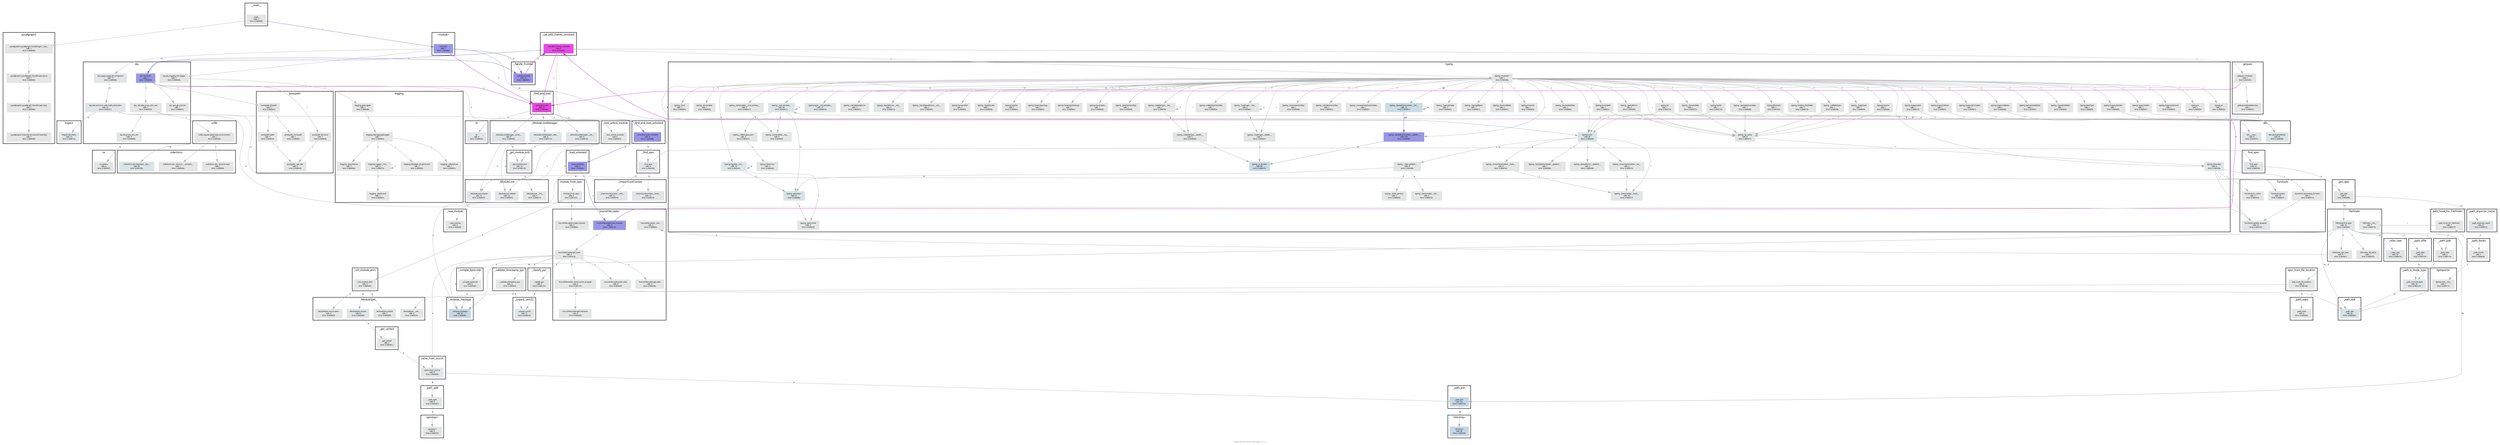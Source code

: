 digraph G {
	graph [bb="0,0,9873,1746",
		fontcolor="#0000007f",
		fontname=Verdana,
		fontsize=7,
		label="Generated by Python Call Graph v1.1.3",
		lheight=0.11,
		lp="4936.5,8",
		lwidth=1.99,
		overlap=scalexy
	];
	node [fontcolor="#000000ff",
		fontname=Verdana,
		fontsize=7,
		label="\N",
		shape=rect,
		style=filled
	];
	edge [fontcolor="#000000ff",
		fontname=Verdana,
		fontsize=7
	];
	subgraph cluster___main__ {
		graph [bb="944,1648,1034,1738",
			color="#000000cc",
			fontcolor=black,
			fontsize=10,
			label=__main__,
			lheight=0.15,
			lp="989,1728.5",
			lwidth=0.64,
			style=bold
		];
		__main__	[color="#e5e5e5ff",
			height=0.5,
			label="__main__\ncalls: 1\ntime: 0.000000s",
			pos="989,1674",
			width=1.0417];
	}
	subgraph "cluster_<module>" {
		graph [bb="1671,1532,1761,1622",
			color="#000000cc",
			fontcolor=black,
			fontsize=10,
			label="<module>",
			lheight=0.15,
			lp="1716,1612.5",
			lwidth=0.75,
			style=bold
		];
		"<module>"	[color="#9998e5ff",
			height=0.5,
			label="<module>\ncalls: 1\ntime: 1.903283s",
			pos="1716,1558",
			width=1.0417];
	}
	subgraph cluster__find_and_load {
		graph [bb="2091,1300,2181,1390",
			color="#000000cc",
			fontcolor=black,
			fontsize=10,
			label=_find_and_load,
			lheight=0.15,
			lp="2136,1380.5",
			lwidth=1.01,
			style=bold
		];
		_find_and_load	[color="#e548ddff",
			height=0.5,
			label="_find_and_load\ncalls: 11\ntime: 3.788368s",
			pos="2136,1326",
			width=1.0417];
	}
	subgraph cluster__ModuleLockManager {
		graph [bb="1928,1184,2358,1274",
			color="#000000cc",
			fontcolor=black,
			fontsize=10,
			label=_ModuleLockManager,
			lheight=0.15,
			lp="2143,1264.5",
			lwidth=1.49,
			style=bold
		];
		"_ModuleLockManager.__init__"	[color="#e2e5e5ff",
			height=0.5,
			label="_ModuleLockManager.__init__\ncalls: 9\ntime: 0.000016s",
			pos="2289,1210",
			width=1.6944];
		"_ModuleLockManager.__enter__"	[color="#e2e5e5ff",
			height=0.5,
			label="_ModuleLockManager.__enter__\ncalls: 9\ntime: 0.000493s",
			pos="2001,1210",
			width=1.8056];
		"_ModuleLockManager.__exit__"	[color="#e2e5e5ff",
			height=0.5,
			label="_ModuleLockManager.__exit__\ncalls: 9\ntime: 0.000171s",
			pos="2147,1210",
			width=1.7361];
	}
	subgraph cluster__get_module_lock {
		graph [bb="1989,1068,2094,1158",
			color="#000000cc",
			fontcolor=black,
			fontsize=10,
			label=_get_module_lock,
			lheight=0.15,
			lp="2041.5,1148.5",
			lwidth=1.24,
			style=bold
		];
		_get_module_lock	[color="#e1e5e5ff",
			height=0.5,
			label="_get_module_lock\ncalls: 12\ntime: 0.000212s",
			pos="2043,1094",
			width=1.125];
	}
	subgraph cluster__ModuleLock {
		graph [bb="1830,952,2158,1042",
			color="#000000cc",
			fontcolor=black,
			fontsize=10,
			label=_ModuleLock,
			lheight=0.15,
			lp="1994,1032.5",
			lwidth=0.89,
			style=bold
		];
		"_ModuleLock.__init__"	[color="#e4e5e5ff",
			height=0.5,
			label="_ModuleLock.__init__\ncalls: 4\ntime: 0.000013s",
			pos="2104,978",
			width=1.2778];
		"_ModuleLock.acquire"	[color="#e1e5e5ff",
			height=0.5,
			label="_ModuleLock.acquire\ncalls: 12\ntime: 0.000057s",
			pos="1884,978",
			width=1.2778];
		"_ModuleLock.release"	[color="#e1e5e5ff",
			height=0.5,
			label="_ModuleLock.release\ncalls: 12\ntime: 0.000047s",
			pos="1994,978",
			width=1.2778];
	}
	subgraph cluster__find_and_load_unlocked {
		graph [bb="2496,1184,2634,1274",
			color="#000000cc",
			fontcolor=black,
			fontsize=10,
			label=_find_and_load_unlocked,
			lheight=0.15,
			lp="2565,1264.5",
			lwidth=1.69,
			style=bold
		];
		_find_and_load_unlocked	[color="#9994e5ff",
			height=0.5,
			label="_find_and_load_unlocked\ncalls: 9\ntime: 1.922588s",
			pos="2557,1210",
			width=1.4861];
	}
	subgraph cluster__find_spec {
		graph [bb="2518,1068,2608,1158",
			color="#000000cc",
			fontcolor=black,
			fontsize=10,
			label=_find_spec,
			lheight=0.15,
			lp="2563,1148.5",
			lwidth=0.72,
			style=bold
		];
		_find_spec	[color="#e2e5e5ff",
			height=0.5,
			label="_find_spec\ncalls: 9\ntime: 0.006236s",
			pos="2563,1094",
			width=1.0417];
	}
	subgraph cluster__ImportLockContext {
		graph [bb="2352,952,2634,1042",
			color="#000000cc",
			fontcolor=black,
			fontsize=10,
			label=_ImportLockContext,
			lheight=0.15,
			lp="2493,1032.5",
			lwidth=1.38,
			style=bold
		];
		"_ImportLockContext.__enter__"	[color="#e1e5e5ff",
			height=0.5,
			label="_ImportLockContext.__enter__\ncalls: 12\ntime: 0.000010s",
			pos="2563,978",
			width=1.75];
		"_ImportLockContext.__exit__"	[color="#e1e5e5ff",
			height=0.5,
			label="_ImportLockContext.__exit__\ncalls: 12\ntime: 0.000014s",
			pos="2421,978",
			width=1.6806];
	}
	subgraph cluster_find_spec {
		graph [bb="8854,1068,8944,1158",
			color="#000000cc",
			fontcolor=black,
			fontsize=10,
			label=find_spec,
			lheight=0.15,
			lp="8899,1148.5",
			lwidth=0.64,
			style=bold
		];
		find_spec	[color="#e1e5e5ff",
			height=0.5,
			label="find_spec\ncalls: 12\ntime: 0.004533s",
			pos="8899,1094",
			width=1.0417];
	}
	subgraph cluster__get_spec {
		graph [bb="9209,952,9299,1042",
			color="#000000cc",
			fontcolor=black,
			fontsize=10,
			label=_get_spec,
			lheight=0.15,
			lp="9254,1032.5",
			lwidth=0.68,
			style=bold
		];
		_get_spec	[color="#e3e5e5ff",
			height=0.5,
			label="_get_spec\ncalls: 4\ntime: 0.004399s",
			pos="9254,978",
			width=1.0417];
	}
	subgraph cluster__path_importer_cache {
		graph [bb="9740,836,9865,926",
			color="#000000cc",
			fontcolor=black,
			fontsize=10,
			label=_path_importer_cache,
			lheight=0.15,
			lp="9802.5,916.5",
			lwidth=1.51,
			style=bold
		];
		_path_importer_cache	[color="#dee4e5ff",
			height=0.5,
			label="_path_importer_cache\ncalls: 22\ntime: 0.000972s",
			pos="9796,862",
			width=1.3472];
	}
	subgraph cluster__path_hooks {
		graph [bb="9740,720,9830,810",
			color="#000000cc",
			fontcolor=black,
			fontsize=10,
			label=_path_hooks,
			lheight=0.15,
			lp="9785,800.5",
			lwidth=0.86,
			style=bold
		];
		_path_hooks	[color="#e5e5e5ff",
			height=0.5,
			label="_path_hooks\ncalls: 1\ntime: 0.000829s",
			pos="9785,746",
			width=1.0417];
	}
	subgraph cluster_zipimporter {
		graph [bb="9595,604,9699,694",
			color="#000000cc",
			fontcolor=black,
			fontsize=10,
			label=zipimporter,
			lheight=0.15,
			lp="9647,684.5",
			lwidth=0.79,
			style=bold
		];
		"zipimporter.__init__"	[color="#e5e5e5ff",
			height=0.5,
			label="zipimporter.__init__\ncalls: 1\ntime: 0.000111s",
			pos="9647,630",
			width=1.2083];
	}
	subgraph cluster__path_stat {
		graph [bb="9215,488,9305,578",
			color="#000000cc",
			fontcolor=black,
			fontsize=10,
			label=_path_stat,
			lheight=0.15,
			lp="9260,568.5",
			lwidth=0.72,
			style=bold
		];
		_path_stat	[color="#d8e3e5ff",
			height=0.5,
			label="_path_stat\ncalls: 39\ntime: 0.000089s",
			pos="9260,514",
			width=1.0417];
	}
	subgraph cluster_path_hook_for_FileFinder {
		graph [bb="9593,836,9732,926",
			color="#000000cc",
			fontcolor=black,
			fontsize=10,
			label=path_hook_for_FileFinder,
			lheight=0.15,
			lp="9662.5,916.5",
			lwidth=1.71,
			style=bold
		];
		path_hook_for_FileFinder	[color="#e5e5e5ff",
			height=0.5,
			label="path_hook_for_FileFinder\ncalls: 1\ntime: 0.000515s",
			pos="9671,862",
			width=1.4861];
	}
	subgraph cluster__path_isdir {
		graph [bb="9608,720,9698,810",
			color="#000000cc",
			fontcolor=black,
			fontsize=10,
			label=_path_isdir,
			lheight=0.15,
			lp="9653,800.5",
			lwidth=0.75,
			style=bold
		];
		_path_isdir	[color="#e4e5e5ff",
			height=0.5,
			label="_path_isdir\ncalls: 2\ntime: 0.000112s",
			pos="9653,746",
			width=1.0417];
	}
	subgraph cluster_FileFinder {
		graph [bb="9190,720,9404,926",
			color="#000000cc",
			fontcolor=black,
			fontsize=10,
			label=FileFinder,
			lheight=0.15,
			lp="9297,916.5",
			lwidth=0.67,
			style=bold
		];
		"FileFinder.__init__"	[color="#e5e5e5ff",
			height=0.5,
			label="FileFinder.__init__\ncalls: 1\ntime: 0.000216s",
			pos="9356,862",
			width=1.1111];
		"FileFinder.find_spec"	[color="#dfe5e5ff",
			height=0.5,
			label="FileFinder.find_spec\ncalls: 18\ntime: 0.003029s",
			pos="9254,862",
			width=1.2083];
		"FileFinder._fill_cache"	[color="#e5e5e5ff",
			height=0.5,
			label="FileFinder._fill_cache\ncalls: 1\ntime: 0.000027s",
			pos="9350,746",
			width=1.2639];
		"FileFinder.find_spec" -> "FileFinder._fill_cache"	[color="#b2b2b2ff",
			label=1,
			lp="9289.5,822",
			pos="e,9335.6,764.1 9268.6,843.69 9284.7,824.58 9310.7,793.65 9329,771.93"];
		"FileFinder._get_spec"	[color="#e4e5e5ff",
			height=0.5,
			label="FileFinder._get_spec\ncalls: 4\ntime: 0.000381s",
			pos="9242,746",
			width=1.2361];
		"FileFinder.find_spec" -> "FileFinder._get_spec"	[color="#b1b2b2ff",
			label=4,
			lp="9252.5,822",
			pos="e,9243.8,764.1 9252.2,843.69 9250.2,825.25 9247.1,795.82 9244.9,774.26"];
	}
	subgraph cluster__relax_case {
		graph [bb="9412,720,9502,810",
			color="#000000cc",
			fontcolor=black,
			fontsize=10,
			label=_relax_case,
			lheight=0.15,
			lp="9457,800.5",
			lwidth=0.81,
			style=bold
		];
		_relax_case	[color="#dfe5e5ff",
			height=0.5,
			label="_relax_case\ncalls: 18\ntime: 0.000014s",
			pos="9457,746",
			width=1.0417];
	}
	subgraph cluster__path_join {
		graph [bb="5710,140,5800,230",
			color="#000000cc",
			fontcolor=black,
			fontsize=10,
			label=_path_join,
			lheight=0.15,
			lp="5755,220.5",
			lwidth=0.71,
			style=bold
		];
		_path_join	[color="#c3d6e5ff",
			height=0.5,
			label="_path_join\ncalls: 102\ntime: 0.000773s",
			pos="5755,166",
			width=1.0417];
	}
	subgraph "cluster_<listcomp>" {
		graph [bb="5710,24,5800,114",
			color="#000000cc",
			fontcolor=black,
			fontsize=10,
			label="<listcomp>",
			lheight=0.15,
			lp="5755,104.5",
			lwidth=0.82,
			style=bold
		];
		"<listcomp>"	[color="#c4d7e5ff",
			height=0.5,
			label="<listcomp>\ncalls: 98\ntime: 0.000259s",
			pos="5755,50",
			width=1.0417];
	}
	subgraph cluster__verbose_message {
		graph [bb="1748,488,1858,578",
			color="#000000cc",
			fontcolor=black,
			fontsize=10,
			label=_verbose_message,
			lheight=0.15,
			lp="1803,568.5",
			lwidth=1.31,
			style=bold
		];
		_verbose_message	[color="#c7d9e5ff",
			height=0.5,
			label="_verbose_message\ncalls: 90\ntime: 0.000088s",
			pos="1803,514",
			width=1.1944];
	}
	subgraph cluster__path_isfile {
		graph [bb="9510,720,9600,810",
			color="#000000cc",
			fontcolor=black,
			fontsize=10,
			label=_path_isfile,
			lheight=0.15,
			lp="9555,800.5",
			lwidth=0.78,
			style=bold
		];
		_path_isfile	[color="#e0e5e5ff",
			height=0.5,
			label="_path_isfile\ncalls: 15\ntime: 0.000170s",
			pos="9555,746",
			width=1.0417];
	}
	subgraph cluster__path_is_mode_type {
		graph [bb="9470,604,9587,694",
			color="#000000cc",
			fontcolor=black,
			fontsize=10,
			label=_path_is_mode_type,
			lheight=0.15,
			lp="9528.5,684.5",
			lwidth=1.40,
			style=bold
		];
		_path_is_mode_type	[color="#e0e5e5ff",
			height=0.5,
			label="_path_is_mode_type\ncalls: 16\ntime: 0.000123s",
			pos="9533,630",
			width=1.2639];
	}
	subgraph cluster_SourceFileLoader {
		graph [bb="2187,488,2634,926",
			color="#000000cc",
			fontcolor=black,
			fontsize=10,
			label=SourceFileLoader,
			lheight=0.15,
			lp="2410.5,916.5",
			lwidth=1.17,
			style=bold
		];
		"SourceFileLoader.__init__"	[color="#e4e5e5ff",
			height=0.5,
			label="SourceFileLoader.__init__\ncalls: 4\ntime: 0.000006s",
			pos="2573,862",
			width=1.4861];
		"SourceFileLoader.create_module"	[color="#e4e5e5ff",
			height=0.5,
			label="SourceFileLoader.create_module\ncalls: 4\ntime: 0.000004s",
			pos="2262,862",
			width=1.8611];
		"SourceFileLoader.exec_module"	[color="#9997e5ff",
			height=0.5,
			label="SourceFileLoader.exec_module\ncalls: 4\ntime: 1.894572s",
			pos="2411,862",
			width=1.7778];
		"SourceFileLoader.get_code"	[color="#e4e5e5ff",
			height=0.5,
			label="SourceFileLoader.get_code\ncalls: 4\ntime: 0.001613s",
			pos="2252,746",
			width=1.5694];
		"SourceFileLoader.exec_module" -> "SourceFileLoader.get_code"	[color="#b1b2b2ff",
			label=4,
			lp="2361.5,822",
			pos="e,2276,764.18 2387.2,843.93 2359.8,824.29 2314.7,791.93 2284.2,770.06"];
		"SourceFileLoader._check_name_wrapper"	[color="#e4e5e5ff",
			height=0.5,
			label="SourceFileLoader._check_name_wrapper\ncalls: 4\ntime: 0.000115s",
			pos="2276,630",
			width=2.25];
		"SourceFileLoader.get_code" -> "SourceFileLoader._check_name_wrapper"	[color="#b1b2b2ff",
			label=4,
			lp="2262.5,706",
			pos="e,2272.4,648.1 2255.6,727.69 2259.5,709.17 2265.8,679.55 2270.3,657.97"];
		"SourceFileLoader.path_stats"	[color="#e4e5e5ff",
			height=0.5,
			label="SourceFileLoader.path_stats\ncalls: 4\ntime: 0.000028s",
			pos="2435,630",
			width=1.6528];
		"SourceFileLoader.get_code" -> "SourceFileLoader.path_stats"	[color="#b1b2b2ff",
			label=4,
			lp="2353.5,706",
			pos="e,2419.2,648.15 2299,727.96 2320.2,719.25 2345.2,707.61 2366,694 2382.8,683 2399.5,667.91 2412.2,655.27"];
		"SourceFileLoader.get_data"	[color="#e4e5e5ff",
			height=0.5,
			label="SourceFileLoader.get_data\ncalls: 4\ntime: 0.000106s",
			pos="2569,630",
			width=1.5694];
		"SourceFileLoader.get_code" -> "SourceFileLoader.get_data"	[color="#b1b2b2ff",
			label=4,
			lp="2487.5,706",
			pos="e,2556,648.23 2308.6,742.63 2361.8,738.36 2442.2,726.55 2504,694 2521.5,684.78 2537.5,669.4 2549.3,656.14"];
		"SourceFileLoader.get_filename"	[color="#e4e5e5ff",
			height=0.5,
			label="SourceFileLoader.get_filename\ncalls: 4\ntime: 0.000004s",
			pos="2276,514",
			width=1.7778];
		"SourceFileLoader._check_name_wrapper" -> "SourceFileLoader.get_filename"	[color="#b1b2b2ff",
			label=4,
			lp="2278.5,590",
			pos="e,2276,532.1 2276,611.69 2276,593.25 2276,563.82 2276,542.26"];
	}
	subgraph cluster_spec_from_file_location {
		graph [bb="5837,604,5969,694",
			color="#000000cc",
			fontcolor=black,
			fontsize=10,
			label=spec_from_file_location,
			lheight=0.15,
			lp="5903,684.5",
			lwidth=1.61,
			style=bold
		];
		spec_from_file_location	[color="#e4e5e5ff",
			height=0.5,
			label="spec_from_file_location\ncalls: 4\ntime: 0.000160s",
			pos="5903,630",
			width=1.4028];
	}
	subgraph cluster__path_isabs {
		graph [bb="5858,488,5948,578",
			color="#000000cc",
			fontcolor=black,
			fontsize=10,
			label=_path_isabs,
			lheight=0.15,
			lp="5903,568.5",
			lwidth=0.81,
			style=bold
		];
		_path_isabs	[color="#e4e5e5ff",
			height=0.5,
			label="_path_isabs\ncalls: 4\ntime: 0.000004s",
			pos="5903,514",
			width=1.0417];
	}
	subgraph cluster_ModuleSpec {
		graph [bb="1224,488,1665,578",
			color="#000000cc",
			fontcolor=black,
			fontsize=10,
			label=ModuleSpec,
			lheight=0.15,
			lp="1444.5,568.5",
			lwidth=0.83,
			style=bold
		];
		"ModuleSpec.__init__"	[color="#e4e5e5ff",
			height=0.5,
			label="ModuleSpec.__init__\ncalls: 4\ntime: 0.000015s",
			pos="1613,514",
			width=1.2361];
		"ModuleSpec.parent"	[color="#e3e5e5ff",
			height=0.5,
			label="ModuleSpec.parent\ncalls: 7\ntime: 0.000009s",
			pos="1507,514",
			width=1.1944];
		"ModuleSpec.has_location"	[color="#e4e5e5ff",
			height=0.5,
			label="ModuleSpec.has_location\ncalls: 4\ntime: 0.000003s",
			pos="1286,514",
			width=1.5];
		"ModuleSpec.cached"	[color="#e2e5e5ff",
			height=0.5,
			label="ModuleSpec.cached\ncalls: 8\ntime: 0.000558s",
			pos="1402,514",
			width=1.2222];
	}
	subgraph cluster__load_unlocked {
		graph [bb="2232,1068,2324,1158",
			color="#000000cc",
			fontcolor=black,
			fontsize=10,
			label=_load_unlocked,
			lheight=0.15,
			lp="2278,1148.5",
			lwidth=1.06,
			style=bold
		];
		_load_unlocked	[color="#9995e5ff",
			height=0.5,
			label="_load_unlocked\ncalls: 9\ntime: 1.916022s",
			pos="2278,1094",
			width=1.0417];
	}
	subgraph cluster_module_from_spec {
		graph [bb="2197,952,2307,1042",
			color="#000000cc",
			fontcolor=black,
			fontsize=10,
			label=module_from_spec,
			lheight=0.15,
			lp="2252,1032.5",
			lwidth=1.31,
			style=bold
		];
		module_from_spec	[color="#e4e5e5ff",
			height=0.5,
			label="module_from_spec\ncalls: 4\ntime: 0.001251s",
			pos="2248,978",
			width=1.1667];
	}
	subgraph cluster__new_module {
		graph [bb="1739,836,1829,926",
			color="#000000cc",
			fontcolor=black,
			fontsize=10,
			label=_new_module,
			lheight=0.15,
			lp="1784,916.5",
			lwidth=0.94,
			style=bold
		];
		_new_module	[color="#e4e5e5ff",
			height=0.5,
			label="_new_module\ncalls: 4\ntime: 0.000005s",
			pos="1784,862",
			width=1.0417];
	}
	subgraph cluster__init_module_attrs {
		graph [bb="1383,604,1490,694",
			color="#000000cc",
			fontcolor=black,
			fontsize=10,
			label=_init_module_attrs,
			lheight=0.15,
			lp="1436.5,684.5",
			lwidth=1.26,
			style=bold
		];
		_init_module_attrs	[color="#e4e5e5ff",
			height=0.5,
			label="_init_module_attrs\ncalls: 4\ntime: 0.000928s",
			pos="1436,630",
			width=1.1667];
	}
	subgraph cluster__get_cached {
		graph [bb="1459,372,1549,462",
			color="#000000cc",
			fontcolor=black,
			fontsize=10,
			label=_get_cached,
			lheight=0.15,
			lp="1504,452.5",
			lwidth=0.85,
			style=bold
		];
		_get_cached	[color="#e4e5e5ff",
			height=0.5,
			label="_get_cached\ncalls: 4\ntime: 0.000441s",
			pos="1504,398",
			width=1.0417];
	}
	subgraph cluster_cache_from_source {
		graph [bb="1639,256,1750,346",
			color="#000000cc",
			fontcolor=black,
			fontsize=10,
			label=cache_from_source,
			lheight=0.15,
			lp="1694.5,336.5",
			lwidth=1.32,
			style=bold
		];
		cache_from_source	[color="#e2e5e5ff",
			height=0.5,
			label="cache_from_source\ncalls: 8\ntime: 0.000468s",
			pos="1694,282",
			width=1.1944];
	}
	subgraph cluster__path_split {
		graph [bb="1649,140,1739,230",
			color="#000000cc",
			fontcolor=black,
			fontsize=10,
			label=_path_split,
			lheight=0.15,
			lp="1694,220.5",
			lwidth=0.75,
			style=bold
		];
		_path_split	[color="#e2e5e5ff",
			height=0.5,
			label="_path_split\ncalls: 8\ntime: 0.000181s",
			pos="1694,166",
			width=1.0417];
	}
	subgraph "cluster_<genexpr>" {
		graph [bb="1649,24,1739,114",
			color="#000000cc",
			fontcolor=black,
			fontsize=10,
			label="<genexpr>",
			lheight=0.15,
			lp="1694,104.5",
			lwidth=0.79,
			style=bold
		];
		"<genexpr>"	[color="#e2e5e5ff",
			height=0.5,
			label="<genexpr>\ncalls: 8\ntime: 0.000010s",
			pos="1694,50",
			width=1.0417];
	}
	subgraph cluster__classify_pyc {
		graph [bb="2089,604,2179,694",
			color="#000000cc",
			fontcolor=black,
			fontsize=10,
			label=_classify_pyc,
			lheight=0.15,
			lp="2134,684.5",
			lwidth=0.90,
			style=bold
		];
		_classify_pyc	[color="#e4e5e5ff",
			height=0.5,
			label="_classify_pyc\ncalls: 4\ntime: 0.000127s",
			pos="2134,630",
			width=1.0417];
	}
	subgraph cluster__unpack_uint32 {
		graph [bb="2029,488,2122,578",
			color="#000000cc",
			fontcolor=black,
			fontsize=10,
			label=_unpack_uint32,
			lheight=0.15,
			lp="2075.5,568.5",
			lwidth=1.07,
			style=bold
		];
		_unpack_uint32	[color="#e1e5e5ff",
			height=0.5,
			label="_unpack_uint32\ncalls: 12\ntime: 0.000018s",
			pos="2076,514",
			width=1.0417];
	}
	subgraph cluster__validate_timestamp_pyc {
		graph [bb="1938,604,2081,694",
			color="#000000cc",
			fontcolor=black,
			fontsize=10,
			label=_validate_timestamp_pyc,
			lheight=0.15,
			lp="2009.5,684.5",
			lwidth=1.76,
			style=bold
		];
		_validate_timestamp_pyc	[color="#e4e5e5ff",
			height=0.5,
			label="_validate_timestamp_pyc\ncalls: 4\ntime: 0.000042s",
			pos="2018,630",
			width=1.5278];
	}
	subgraph cluster__compile_bytecode {
		graph [bb="1791,604,1902,694",
			color="#000000cc",
			fontcolor=black,
			fontsize=10,
			label=_compile_bytecode,
			lheight=0.15,
			lp="1846.5,684.5",
			lwidth=1.32,
			style=bold
		];
		_compile_bytecode	[color="#e4e5e5ff",
			height=0.5,
			label="_compile_bytecode\ncalls: 4\ntime: 0.000300s",
			pos="1847,630",
			width=1.1944];
	}
	subgraph cluster__call_with_frames_removed {
		graph [bb="2125,1532,2279,1622",
			color="#000000cc",
			fontcolor=black,
			fontsize=10,
			label=_call_with_frames_removed,
			lheight=0.15,
			lp="2202,1612.5",
			lwidth=1.92,
			style=bold
		];
		_call_with_frames_removed	[color="#e54be4ff",
			height=0.5,
			label="_call_with_frames_removed\ncalls: 6\ntime: 3.757202s",
			pos="2202,1558",
			width=1.625];
	}
	subgraph cluster_getpass {
		graph [bb="8815,1300,8937,1506",
			color="#000000cc",
			fontcolor=black,
			fontsize=10,
			label=getpass,
			lheight=0.15,
			lp="8876,1496.5",
			lwidth=0.54,
			style=bold
		];
		"getpass.<module>"	[color="#e5e5e5ff",
			height=0.5,
			label="getpass.<module>\ncalls: 1\ntime: 0.001201s",
			pos="8866,1442",
			width=1.1944];
		"getpass.GetPassWarning"	[color="#e5e5e5ff",
			height=0.5,
			label="getpass.GetPassWarning\ncalls: 1\ntime: 0.000001s",
			pos="8876,1326",
			width=1.4722];
		"getpass.<module>" -> "getpass.GetPassWarning"	[color="#b2b2b2ff",
			label=1,
			lp="8871.5,1402",
			pos="e,8874.5,1344.1 8867.5,1423.7 8869.1,1405.2 8871.7,1375.8 8873.6,1354.3"];
	}
	subgraph cluster_cb {
		graph [bb="1830,1184,1920,1274",
			color="#000000cc",
			fontcolor=black,
			fontsize=10,
			label=cb,
			lheight=0.15,
			lp="1875,1264.5",
			lwidth=0.17,
			style=bold
		];
		cb	[color="#e2e5e5ff",
			height=0.5,
			label="cb\ncalls: 9\ntime: 0.000024s",
			pos="1875,1210",
			width=1.0417];
	}
	subgraph cluster_typing {
		graph [bb="2642,836,8807,1506",
			color="#000000cc",
			fontcolor=black,
			fontsize=10,
			label=typing,
			lheight=0.15,
			lp="5724.5,1496.5",
			lwidth=0.43,
			style=bold
		];
		"typing.<module>"	[color="#e4e5e5ff",
			height=0.5,
			label="typing.<module>\ncalls: 1\ntime: 0.005389s",
			pos="5935,1442",
			width=1.125];
		"typing._Final"	[color="#e5e5e5ff",
			height=0.5,
			label="typing._Final\ncalls: 1\ntime: 0.000002s",
			pos="2687,1326",
			width=1.0417];
		"typing.<module>" -> "typing._Final"	[color="#b2b2b2ff",
			label=1,
			lp="2819.5,1402",
			pos="e,2695.1,1344 5894.3,1441 5550.7,1440.8 3137,1438.4 2817,1406 2779.6,1402.2 2765.8,1410 2734,1390 2719.6,1381 2708.1,1365.9 2700.1,\
1352.7"];
		"typing._Immutable"	[color="#e5e5e5ff",
			height=0.5,
			label="typing._Immutable\ncalls: 1\ntime: 0.000004s",
			pos="2785,1326",
			width=1.1806];
		"typing.<module>" -> "typing._Immutable"	[color="#b2b2b2ff",
			label=1,
			lp="2839.5,1402",
			pos="e,2790.8,1344.2 5894.3,1441.1 5534.2,1441.6 2907.3,1444.4 2837,1406 2816.6,1394.9 2802.9,1371.9 2794.7,1353.6"];
		"typing._SpecialForm"	[color="#e5e5e5ff",
			height=0.5,
			label="typing._SpecialForm\ncalls: 1\ntime: 0.000093s",
			pos="6438,1326",
			width=1.25];
		"typing.<module>" -> "typing._SpecialForm"	[color="#b2b2b2ff",
			label=1,
			lp="6367.5,1402",
			pos="e,6428.1,1344.1 5975.5,1440.5 6072.5,1438.5 6314.9,1429.7 6384,1390 6399.7,1381 6413,1365.7 6422.4,1352.4"];
		"typing._tp_cache"	[color="#e2e5e5ff",
			height=0.5,
			label="typing._tp_cache\ncalls: 8\ntime: 0.000331s",
			pos="6895,1210",
			width=1.0833];
		"typing.<module>" -> "typing._tp_cache"	[color="#b2b2b2ff",
			label=1,
			lp="6530.5,1326",
			pos="e,6855.9,1215.9 5975.6,1438.5 6053.2,1433.6 6227.7,1421.7 6374,1406 6426.6,1400.3 6450.3,1422.6 6492,1390 6526,1363.5 6495.4,1328.2 \
6528,1300 6575.4,1258.9 6757.1,1229.5 6845.8,1217.3"];
		"typing.decorator"	[color="#e2e5e5ff",
			height=0.5,
			label="typing.decorator\ncalls: 8\ntime: 0.000334s",
			pos="8741,1094",
			width=1.0694];
		"typing.<module>" -> "typing.decorator"	[color="#b2b2b2ff",
			label=1,
			lp="7503.5,1286",
			pos="e,8702.3,1094.9 5975.7,1440.8 6180.6,1439.4 7101.2,1431.9 7386,1406 7431.3,1401.9 7455.3,1422.6 7487,1390 7520.7,1355.3 7467.1,1316.6 \
7501,1282 7670.7,1108.8 8483.8,1095.4 8692.2,1094.9"];
		"typing.type.__init_subclass__"	[color="#dfe5e5ff",
			height=0.5,
			label="typing.type.__init_subclass__\ncalls: 17\ntime: 0.000016s",
			pos="3242,1326",
			width=1.6944];
		"typing.<module>" -> "typing.type.__init_subclass__"	[color="#aeb2b2ff",
			label=17,
			lp="3455,1402",
			pos="e,3255.8,1344.1 5894.3,1441 5612.8,1440.9 3953.7,1438.9 3450,1406 3388.8,1402 3368.9,1415.1 3313,1390 3293.6,1381.3 3275.8,1365.4 \
3262.8,1351.8"];
		"typing._LiteralSpecialForm"	[color="#e5e5e5ff",
			height=0.5,
			label="typing._LiteralSpecialForm\ncalls: 1\ntime: 0.000001s",
			pos="3378,1326",
			width=1.5694];
		"typing.<module>" -> "typing._LiteralSpecialForm"	[color="#b2b2b2ff",
			label=1,
			lp="3594.5,1402",
			pos="e,3390.5,1344.1 5894.4,1440.9 5622.9,1440.2 4065.8,1435.1 3592,1406 3526,1401.9 3504,1417.9 3444,1390 3425.5,1381.4 3408.9,1365.5 \
3397,1351.9"];
		"typing._SpecialForm.__init__"	[color="#e2e5e5ff",
			height=0.5,
			label="typing._SpecialForm.__init__\ncalls: 9\ntime: 0.000013s",
			pos="3512,1326",
			width=1.6528];
		"typing.<module>" -> "typing._SpecialForm.__init__"	[color="#b0b2b2ff",
			label=9,
			lp="3761.5,1402",
			pos="e,3525.2,1344.2 5894.4,1440.8 5634.4,1439.1 4197.6,1429.2 3759,1406 3679.7,1401.8 3653.7,1422 3581,1390 3561.9,1381.6 3544.5,1365.7 \
3532,1352"];
		"typing._LiteralSpecialForm.__init__"	[color="#e5e5e5ff",
			height=0.5,
			label="typing._LiteralSpecialForm.__init__\ncalls: 1\ntime: 0.000002s",
			pos="3661,1326",
			width=1.9861];
		"typing.<module>" -> "typing._LiteralSpecialForm.__init__"	[color="#b2b2b2ff",
			label=1,
			lp="4022.5,1402",
			pos="e,3676.8,1344.1 5894.2,1440.8 5691.5,1440 4772.2,1434.5 4020,1406 3896.3,1401.3 3857.9,1433.5 3742,1390 3720,1381.7 3699.1,1365.2 \
3684.1,1351.2"];
		"typing.ForwardRef"	[color="#e5e5e5ff",
			height=0.5,
			label="typing.ForwardRef\ncalls: 1\ntime: 0.000004s",
			pos="3792,1326",
			width=1.1528];
		"typing.<module>" -> "typing.ForwardRef"	[color="#b2b2b2ff",
			label=1,
			lp="4269.5,1402",
			pos="e,3800.4,1344.1 5894.4,1440.4 5708,1437.6 4916.3,1425.1 4267,1406 4261.1,1405.8 3848.3,1392.6 3843,1390 3827,1382 3814.3,1366.4 \
3805.6,1352.7"];
		"typing._TypeVarLike"	[color="#e5e5e5ff",
			height=0.5,
			label="typing._TypeVarLike\ncalls: 1\ntime: 0.000003s",
			pos="3896,1326",
			width=1.2361];
		"typing.<module>" -> "typing._TypeVarLike"	[color="#b2b2b2ff",
			label=1,
			lp="4413.5,1402",
			pos="e,3905.2,1344.2 5894.4,1440.6 5717.8,1438.6 5000,1429.6 4411,1406 4348.7,1403.5 4333.3,1400.6 4271,1398 4253.2,1397.3 3966.1,1397.7 \
3950,1390 3933.5,1382.1 3920,1366.5 3910.7,1352.8"];
		"typing.TypeVar"	[color="#e5e5e5ff",
			height=0.5,
			label="typing.TypeVar\ncalls: 1\ntime: 0.000003s",
			pos="3996,1326",
			width=1.0417];
		"typing.<module>" -> "typing.TypeVar"	[color="#b2b2b2ff",
			label=1,
			lp="4499.5,1402",
			pos="e,4003.1,1344.1 5894.4,1441.1 5723.9,1441.3 5049.7,1439.6 4497,1406 4460.5,1403.8 4451.6,1400.2 4415,1398 4394.3,1396.8 4060.4,1399.6 \
4042,1390 4026.9,1382.1 4015.5,1366.7 4007.8,1353.2"];
		"typing.ParamSpecArgs"	[color="#e5e5e5ff",
			height=0.5,
			label="typing.ParamSpecArgs\ncalls: 1\ntime: 0.000002s",
			pos="4100,1326",
			width=1.3611];
		"typing.<module>" -> "typing.ParamSpecArgs"	[color="#b2b2b2ff",
			label=1,
			lp="4556.5,1402",
			pos="e,4110.2,1344.2 5894.3,1440.7 5695.5,1438.9 4824.3,1429.7 4554,1406 4530.3,1403.9 4524.7,1400.1 4501,1398 4482,1396.4 4175.4,1397.9 \
4158,1390 4140.6,1382.1 4126.1,1366.3 4115.9,1352.5"];
		"typing.ParamSpecKwargs"	[color="#e5e5e5ff",
			height=0.5,
			label="typing.ParamSpecKwargs\ncalls: 1\ntime: 0.000002s",
			pos="4221,1326",
			width=1.5];
		"typing.<module>" -> "typing.ParamSpecKwargs"	[color="#b2b2b2ff",
			label=1,
			lp="4598.5,1402",
			pos="e,4232.4,1344.2 5894.3,1440.9 5698.9,1440.4 4856.7,1436.6 4596,1406 4578.9,1404 4575.1,1400 4558,1398 4527.8,1394.4 4312,1402.1 \
4284,1390 4265.8,1382.1 4250,1366.3 4238.8,1352.5"];
		"typing.ParamSpec"	[color="#e5e5e5ff",
			height=0.5,
			label="typing.ParamSpec\ncalls: 1\ntime: 0.000004s",
			pos="4334,1326",
			width=1.1389];
		"typing.<module>" -> "typing.ParamSpec"	[color="#b2b2b2ff",
			label=1,
			lp="4633.5,1402",
			pos="e,4342.2,1344.1 5894.3,1441.1 5702.1,1441.6 4883.7,1441.5 4631,1406 4616.9,1404 4614.1,1400.1 4600,1398 4576.2,1394.5 4405.4,1400.8 \
4384,1390 4368.3,1382.1 4356,1366.7 4347.5,1353.1"];
		"typing._BaseGenericAlias"	[color="#e5e5e5ff",
			height=0.5,
			label="typing._BaseGenericAlias\ncalls: 1\ntime: 0.000004s",
			pos="4447,1326",
			width=1.5];
		"typing.<module>" -> "typing._BaseGenericAlias"	[color="#b2b2b2ff",
			label=1,
			lp="4666.5,1402",
			pos="e,4458.5,1344.1 5894.4,1441.1 5705.4,1441.4 4909.9,1440.7 4664,1406 4649.9,1404 4647.1,1400.2 4633,1398 4606,1393.7 4535,1401.3 \
4510,1390 4491.9,1381.8 4476.1,1366 4464.9,1352.3"];
		"typing._GenericAlias"	[color="#e5e5e5ff",
			height=0.5,
			label="typing._GenericAlias\ncalls: 1\ntime: 0.000057s",
			pos="6680,1326",
			width=1.2639];
		"typing.<module>" -> "typing._GenericAlias"	[color="#b2b2b2ff",
			label=1,
			lp="6610.5,1402",
			pos="e,6670.1,1344 5975.7,1440.5 6073.8,1439 6330.5,1432.5 6543,1406 6580.3,1401.4 6593.5,1408.9 6626,1390 6641.6,1380.9 6654.9,1365.6 \
6664.4,1352.3"];
		"typing._SpecialGenericAlias"	[color="#e5e5e5ff",
			height=0.5,
			label="typing._SpecialGenericAlias\ncalls: 1\ntime: 0.000049s",
			pos="6895,1326",
			width=1.625];
		"typing.<module>" -> "typing._SpecialGenericAlias"	[color="#b2b2b2ff",
			label=1,
			lp="6810.5,1402",
			pos="e,6881.8,1344.2 5975.6,1440.8 6092.6,1440.1 6440.8,1435.2 6728,1406 6772.8,1401.4 6787.6,1409.8 6828,1390 6846.3,1381 6863.1,1365.3 \
6875.2,1351.8"];
		"typing._CallableGenericAlias"	[color="#e5e5e5ff",
			height=0.5,
			label="typing._CallableGenericAlias\ncalls: 1\ntime: 0.000002s",
			pos="4784,1326",
			width=1.6806];
		"typing.<module>" -> "typing._CallableGenericAlias"	[color="#b2b2b2ff",
			label=1,
			lp="4998.5,1402",
			pos="e,4797.5,1344.1 5894.2,1440.6 5763.4,1439 5342.9,1432 4996,1406 4932.7,1401.3 4911.9,1416 4854,1390 4834.8,1381.4 4817.2,1365.5 \
4804.5,1351.8"];
		"typing._CallableType"	[color="#e5e5e5ff",
			height=0.5,
			label="typing._CallableType\ncalls: 1\ntime: 0.000048s",
			pos="7239,1326",
			width=1.2778];
		"typing.<module>" -> "typing._CallableType"	[color="#b2b2b2ff",
			label=1,
			lp="7167.5,1402",
			pos="e,7229.2,1344.1 5975.6,1440.9 6120.9,1440.4 6628,1436.5 7045,1406 7107,1401.5 7129,1418.9 7184,1390 7200.2,1381.5 7213.8,1366 7223.5,\
1352.5"];
		"typing._TupleType"	[color="#e5e5e5ff",
			height=0.5,
			label="typing._TupleType\ncalls: 1\ntime: 0.000044s",
			pos="7344,1326",
			width=1.125];
		"typing.<module>" -> "typing._TupleType"	[color="#b2b2b2ff",
			label=1,
			lp="7277.5,1402",
			pos="e,7335.3,1344.3 5975.7,1441.4 6131.5,1442.6 6704.3,1443.8 7174,1406 7227.6,1401.7 7247.2,1416.6 7294,1390 7309.1,1381.4 7321.3,1366.3 \
7329.9,1353.1"];
		"typing._UnionGenericAlias"	[color="#e5e5e5ff",
			height=0.5,
			label="typing._UnionGenericAlias\ncalls: 1\ntime: 0.000004s",
			pos="5111,1326",
			width=1.5556];
		"typing.<module>" -> "typing._UnionGenericAlias"	[color="#b2b2b2ff",
			label=1,
			lp="5328.5,1402",
			pos="e,5123.3,1344.1 5894.3,1439.4 5796.4,1435.2 5539.7,1423.5 5326,1406 5259.2,1400.5 5236.7,1418.4 5176,1390 5157.9,1381.5 5141.7,1365.8 \
5130,1352.3"];
		"typing._LiteralGenericAlias"	[color="#e5e5e5ff",
			height=0.5,
			label="typing._LiteralGenericAlias\ncalls: 1\ntime: 0.000002s",
			pos="5242,1326",
			width=1.5833];
		"typing.<module>" -> "typing._LiteralGenericAlias"	[color="#b2b2b2ff",
			label=1,
			lp="5359.5,1402",
			pos="e,5254.8,1344.2 5894.4,1441.2 5772.8,1441.3 5414.1,1437.4 5309,1390 5290.3,1381.6 5273.4,1365.7 5261.3,1352"];
		"typing._ConcatenateGenericAlias"	[color="#e5e5e5ff",
			height=0.5,
			label="typing._ConcatenateGenericAlias\ncalls: 1\ntime: 0.000001s",
			pos="5386,1326",
			width=1.9028];
		"typing.<module>" -> "typing._ConcatenateGenericAlias"	[color="#b2b2b2ff",
			label=1,
			lp="5521.5,1402",
			pos="e,5401.5,1344.1 5894.2,1439.5 5794.6,1435.5 5541.5,1422.2 5464,1390 5443.1,1381.3 5423.3,1365.2 5408.9,1351.5"];
		"typing.Generic"	[color="#e5e5e5ff",
			height=0.5,
			label="typing.Generic\ncalls: 1\ntime: 0.000046s",
			pos="7440,1326",
			width=1.0417];
		"typing.<module>" -> "typing.Generic"	[color="#b2b2b2ff",
			label=1,
			lp="7379.5,1402",
			pos="e,7432.3,1344.2 5975.7,1440.6 6171.8,1438.5 7020.4,1428.5 7284,1406 7333.2,1401.8 7351.7,1415.5 7394,1390 7408.4,1381.3 7419.7,1366.2 \
7427.5,1353"];
		"typing._TypingEmpty"	[color="#e5e5e5ff",
			height=0.5,
			label="typing._TypingEmpty\ncalls: 1\ntime: 0.000001s",
			pos="5711,1326",
			width=1.2778];
		"typing.<module>" -> "typing._TypingEmpty"	[color="#b2b2b2ff",
			label=1,
			lp="5798.5,1402",
			pos="e,5722.1,1344.1 5894.4,1435.1 5858.6,1428.5 5806.3,1415.1 5767,1390 5751.7,1380.2 5738.1,1365.2 5728.2,1352.2"];
		"typing._TypingEllipsis"	[color="#e5e5e5ff",
			height=0.5,
			label="typing._TypingEllipsis\ncalls: 1\ntime: 0.000001s",
			pos="5823,1326",
			width=1.3194];
		"typing.<module>" -> "typing._TypingEllipsis"	[color="#b2b2b2ff",
			label=1,
			lp="5898.5,1402",
			pos="e,5837.8,1344.2 5915.8,1423.9 5905,1414.2 5891.5,1401.7 5880,1390 5868,1377.8 5855.1,1363.7 5844.7,1351.9"];
		"typing._ProtocolMeta"	[color="#e5e5e5ff",
			height=0.5,
			label="typing._ProtocolMeta\ncalls: 1\ntime: 0.000001s",
			pos="5935,1326",
			width=1.2917];
		"typing.<module>" -> "typing._ProtocolMeta"	[color="#b2b2b2ff",
			label=1,
			lp="5937.5,1402",
			pos="e,5935,1344.1 5935,1423.7 5935,1405.2 5935,1375.8 5935,1354.3"];
		"typing.Protocol"	[color="#e5e5e5ff",
			height=0.5,
			label="typing.Protocol\ncalls: 1\ntime: 0.000003s",
			pos="6037,1326",
			width=1.0417];
		"typing.<module>" -> "typing.Protocol"	[color="#b2b2b2ff",
			label=1,
			lp="5984.5,1402",
			pos="e,6026,1344 5955.6,1424 5966.6,1414.5 5980.1,1402.1 5991,1390 6001.5,1378.4 6011.8,1364.4 6020.1,1352.6"];
		"typing.__init_subclass__"	[color="#dfe5e5ff",
			height=0.5,
			label="typing.__init_subclass__\ncalls: 18\ntime: 0.000421s",
			pos="3088,1326",
			width=1.4444];
		"typing.<module>" -> "typing.__init_subclass__"	[color="#b1b2b2ff",
			label=3,
			lp="3327.5,1402",
			pos="e,3104.9,1344.2 5894.1,1441 5604.1,1440.6 3855.4,1437.2 3325,1406 3256.7,1402 3235.6,1415 3172,1390 3149.7,1381.3 3128.2,1365 3112.6,\
1351.1"];
		"typing._AnnotatedAlias"	[color="#e5e5e5ff",
			height=0.5,
			label="typing._AnnotatedAlias\ncalls: 1\ntime: 0.000006s",
			pos="6185,1326",
			width=1.4028];
		"typing.<module>" -> "typing._AnnotatedAlias"	[color="#b2b2b2ff",
			label=1,
			lp="6129.5,1402",
			pos="e,6174.9,1344.2 5975.7,1440.6 6014.2,1438.5 6072.4,1431.1 6116,1406 6138.2,1393.2 6156.8,1370.7 6169.1,1352.9"];
		"typing.Annotated"	[color="#e5e5e5ff",
			height=0.5,
			label="typing.Annotated\ncalls: 1\ntime: 0.000051s",
			pos="6335,1326",
			width=1.1111];
		"typing.<module>" -> "typing.Annotated"	[color="#b2b2b2ff",
			label=1,
			lp="6289.5,1402",
			pos="e,6327.6,1344.2 5975.7,1440.9 6054.9,1440.1 6226.6,1434.9 6277,1406 6297.9,1394.1 6313.4,1371.2 6323.1,1353.2"];
		"typing.TypeVar.__init__"	[color="#dfe5e5ff",
			height=0.5,
			label="typing.TypeVar.__init__\ncalls: 18\ntime: 0.000241s",
			pos="2892,1094",
			width=1.375];
		"typing.<module>" -> "typing.TypeVar.__init__"	[color="#b0b2b2ff",
			label=9,
			lp="2858.5,1286",
			pos="e,2885.8,1112.1 5894.3,1441.1 5534.6,1442.3 2910.9,1448.6 2857,1390 2844,1375.9 2864.3,1193.2 2866,1184 2869.9,1162.7 2876.9,1139.2 \
2882.6,1121.7"];
		"typing._SpecialGenericAlias.__init__"	[color="#cbdce5ff",
			height=0.5,
			label="typing._SpecialGenericAlias.__init__\ncalls: 76\ntime: 0.002921s",
			pos="5546,1326",
			width=2.0278];
		"typing.<module>" -> "typing._SpecialGenericAlias.__init__"	[color="#a8b0b2ff",
			label=38,
			lp="5705,1402",
			pos="e,5570.2,1344.1 5894.1,1437.9 5838.7,1432.7 5737.4,1419.8 5656,1390 5628.5,1380 5599.9,1363.3 5578.7,1349.7"];
		"typing._SpecialGenericAlias.__setattr__"	[color="#9998e5ff",
			height=0.5,
			label="typing._SpecialGenericAlias.__setattr__\ncalls: 229\ntime: 0.000949s",
			pos="5546,1210",
			width=2.2083];
		"typing.<module>" -> "typing._SpecialGenericAlias.__setattr__"	[color="#b2b2b2ff",
			label=1,
			lp="6104.5,1326",
			pos="e,5625.6,1212.1 5975.8,1439.4 6010.9,1435.7 6059.6,1424.1 6084,1390 6107.3,1357.5 6109.9,1330.5 6084,1300 6027.6,1233.5 5773.7,1216.6 \
5635.8,1212.4"];
		"typing._CallableType.__init__"	[color="#e4e5e5ff",
			height=0.5,
			label="typing._CallableType.__init__\ncalls: 2\ntime: 0.000078s",
			pos="4580,1326",
			width=1.6944];
		"typing.<module>" -> "typing._CallableType.__init__"	[color="#b2b2b2ff",
			label=1,
			lp="4692.5,1402",
			pos="e,4596.8,1344.1 5894.2,1441.3 5692.3,1442.4 4806.1,1445.2 4690,1406 4656.8,1394.8 4625,1369.9 4604.2,1351"];
		"typing._CallableType.__setattr__"	[color="#e3e5e5ff",
			height=0.5,
			label="typing._CallableType.__setattr__\ncalls: 7\ntime: 0.000030s",
			pos="4700,1210",
			width=1.8611];
		"typing.<module>" -> "typing._CallableType.__setattr__"	[color="#b2b2b2ff",
			label=1,
			lp="4712.5,1326",
			pos="e,4694.6,1228.1 5894.4,1440.9 5686.8,1440 4751.9,1433.7 4710,1390 4671.1,1349.4 4682.1,1277.1 4691.9,1238"];
		"typing._TupleType.__init__"	[color="#e4e5e5ff",
			height=0.5,
			label="typing._TupleType.__init__\ncalls: 2\ntime: 0.000081s",
			pos="4918,1326",
			width=1.5278];
		"typing.<module>" -> "typing._TupleType.__init__"	[color="#b2b2b2ff",
			label=1,
			lp="5024.5,1402",
			pos="e,4933.7,1344 5894.2,1440.9 5727.8,1440.2 5104.7,1435.6 5022,1406 4990.3,1394.7 4960.5,1369.9 4940.9,1351.2"];
		"typing._TupleType.__setattr__"	[color="#e3e5e5ff",
			height=0.5,
			label="typing._TupleType.__setattr__\ncalls: 7\ntime: 0.000031s",
			pos="5003,1210",
			width=1.7083];
		"typing.<module>" -> "typing._TupleType.__setattr__"	[color="#b2b2b2ff",
			label=1,
			lp="5043.5,1326",
			pos="e,5004.1,1228.1 5894.4,1440.1 5724,1436.1 5073.1,1418.9 5041,1390 5018.9,1370.1 5008.8,1283.3 5005,1238.3"];
		"typing.SupportsInt"	[color="#e5e5e5ff",
			height=0.5,
			label="typing.SupportsInt\ncalls: 1\ntime: 0.000013s",
			pos="7557,1326",
			width=1.1667];
		"typing.<module>" -> "typing.SupportsInt"	[color="#b2b2b2ff",
			label=1,
			lp="7513.5,1402",
			pos="e,7550.4,1344.2 5975.7,1441.1 6215,1441.7 7431.7,1442.8 7501,1406 7522.1,1394.8 7537.1,1371.7 7546.2,1353.3"];
		"typing.runtime_checkable"	[color="#e3e5e5ff",
			height=0.5,
			label="typing.runtime_checkable\ncalls: 7\ntime: 0.000013s",
			pos="7120,1326",
			width=1.5278];
		"typing.<module>" -> "typing.runtime_checkable"	[color="#b0b2b2ff",
			label=7,
			lp="7038.5,1402",
			pos="e,7107.6,1344.2 5975.9,1441.4 6114.1,1442.3 6575.8,1442.4 6955,1406 7000.2,1401.7 7015.4,1410.5 7056,1390 7073.6,1381.1 7089.5,1365.6 \
7101,1352.2"];
		"typing.SupportsFloat"	[color="#e5e5e5ff",
			height=0.5,
			label="typing.SupportsFloat\ncalls: 1\ntime: 0.000007s",
			pos="7663,1326",
			width=1.2778];
		"typing.<module>" -> "typing.SupportsFloat"	[color="#b2b2b2ff",
			label=1,
			lp="7593.5,1402",
			pos="e,7652.8,1344.1 5975.8,1441 6192.2,1440.7 7207.5,1437.7 7520,1406 7559.5,1402 7573.4,1409.6 7608,1390 7623.8,1381 7637.4,1365.7 \
7647,1352.4"];
		"typing.SupportsComplex"	[color="#e5e5e5ff",
			height=0.5,
			label="typing.SupportsComplex\ncalls: 1\ntime: 0.000007s",
			pos="7781,1326",
			width=1.4861];
		"typing.<module>" -> "typing.SupportsComplex"	[color="#b2b2b2ff",
			label=1,
			lp="7699.5,1402",
			pos="e,7768.9,1344.3 5975.6,1440.8 6198.1,1439.4 7270,1431.8 7600,1406 7652.8,1401.9 7670.6,1413.5 7718,1390 7735.6,1381.3 7751.2,1365.8 \
7762.5,1352.3"];
		"typing.SupportsBytes"	[color="#e5e5e5ff",
			height=0.5,
			label="typing.SupportsBytes\ncalls: 1\ntime: 0.000006s",
			pos="7900,1326",
			width=1.3194];
		"typing.<module>" -> "typing.SupportsBytes"	[color="#b2b2b2ff",
			label=1,
			lp="7827.5,1402",
			pos="e,7889.9,1344.1 5975.5,1440.7 6206,1439.1 7353.3,1429.9 7706,1406 7767.6,1401.8 7789.2,1418.5 7844,1390 7860.4,1381.5 7874.3,1366 \
7884.1,1352.5"];
		"typing.SupportsIndex"	[color="#e5e5e5ff",
			height=0.5,
			label="typing.SupportsIndex\ncalls: 1\ntime: 0.000006s",
			pos="8346,1326",
			width=1.3194];
		"typing.<module>" -> "typing.SupportsIndex"	[color="#b2b2b2ff",
			label=1,
			lp="8274.5,1402",
			pos="e,8335.6,1344.2 5975.7,1441.2 6241.8,1442.1 7735,1445.3 8189,1406 8234.3,1402.1 8250.1,1411.8 8290,1390 8306.1,1381.2 8319.9,1365.9 \
8329.7,1352.5"];
		"typing.inner"	[color="#d9e3e5ff",
			height=0.5,
			label="typing.inner\ncalls: 36\ntime: 0.000928s",
			pos="6272,1210",
			width=1.0417];
		"typing.<module>" -> "typing.inner"	[color="#b1b2b2ff",
			label=5,
			lp="6280.5,1326",
			pos="e,6275.3,1228.1 5975.7,1440.1 6051,1437.4 6208.1,1427.4 6245,1390 6284.8,1349.6 6281.9,1277.2 6276.7,1238"];
		"typing._GenericAlias.__mro_entries__"	[color="#e3e5e5ff",
			height=0.5,
			label="typing._GenericAlias.__mro_entries__\ncalls: 5\ntime: 0.000021s",
			pos="2942,1326",
			width=2.1111];
		"typing.<module>" -> "typing._GenericAlias.__mro_entries__"	[color="#b1b2b2ff",
			label=5,
			lp="3189.5,1402",
			pos="e,2959.2,1344.2 5894.3,1441 5596.4,1440.7 3747,1437.5 3187,1406 3115.6,1402 3093.7,1415.8 3027,1390 3004.5,1381.3 2982.8,1365 2966.9,\
1351.1"];
		"typing.SupportsAbs"	[color="#e5e5e5ff",
			height=0.5,
			label="typing.SupportsAbs\ncalls: 1\ntime: 0.000007s",
			pos="8455,1326",
			width=1.2083];
		"typing.<module>" -> "typing.SupportsAbs"	[color="#b2b2b2ff",
			label=1,
			lp="8386.5,1402",
			pos="e,8445.7,1344.3 5975.6,1441 6247.6,1441.2 7806.9,1440.5 8281,1406 8335.5,1402 8355.2,1416.5 8403,1390 8418.4,1381.5 8431.1,1366.4 \
8440.1,1353.1"];
		"typing.SupportsRound"	[color="#e5e5e5ff",
			height=0.5,
			label="typing.SupportsRound\ncalls: 1\ntime: 0.000007s",
			pos="8565,1326",
			width=1.3472];
		"typing.<module>" -> "typing.SupportsRound"	[color="#b2b2b2ff",
			label=1,
			lp="8492.5,1402",
			pos="e,8554.4,1344.3 5975.8,1441.1 6255.5,1441.8 7895.4,1444 8393,1406 8444.5,1402.1 8462.4,1414.1 8508,1390 8524.4,1381.3 8538.4,1366 \
8548.4,1352.7"];
		"typing.NamedTupleMeta"	[color="#e5e5e5ff",
			height=0.5,
			label="typing.NamedTupleMeta\ncalls: 1\ntime: 0.000001s",
			pos="8018,1326",
			width=1.4444];
		"typing.<module>" -> "typing.NamedTupleMeta"	[color="#b2b2b2ff",
			label=1,
			lp="7939.5,1402",
			pos="e,8006.6,1344 5975.7,1440.9 6216.3,1440 7454.6,1434.1 7834,1406 7889,1401.9 7907.7,1414.7 7957,1390 7974.4,1381.3 7989.6,1365.6 \
8000.4,1352.1"];
		"typing._TypedDictMeta"	[color="#e5e5e5ff",
			height=0.5,
			label="typing._TypedDictMeta\ncalls: 1\ntime: 0.000002s",
			pos="8138,1326",
			width=1.375];
		"typing.<module>" -> "typing._TypedDictMeta"	[color="#b2b2b2ff",
			label=1,
			lp="8060.5,1402",
			pos="e,8127.2,1344.1 5975.7,1440.9 6224.3,1439.9 7542.8,1433.7 7946,1406 8005.4,1401.9 8025.9,1416.9 8079,1390 8096,1381.4 8110.8,1365.7 \
8121.2,1352.1"];
		"typing.NewType"	[color="#e5e5e5ff",
			height=0.5,
			label="typing.NewType\ncalls: 1\ntime: 0.000003s",
			pos="8243,1326",
			width=1.0417];
		"typing.<module>" -> "typing.NewType"	[color="#b2b2b2ff",
			label=1,
			lp="8182.5,1402",
			pos="e,8235.5,1344 5975.6,1440.9 6232.7,1440.3 7638.2,1435.8 8067,1406 8125.1,1402 8146.8,1419.5 8197,1390 8211.6,1381.4 8222.9,1366.2 \
8230.7,1352.8"];
		"typing.IO"	[color="#e5e5e5ff",
			height=0.5,
			label="typing.IO\ncalls: 1\ntime: 0.000210s",
			pos="6579,1326",
			width=1.0417];
		"typing.<module>" -> "typing.IO"	[color="#b2b2b2ff",
			label=1,
			lp="6536.5,1402",
			pos="e,6572.5,1344.1 5975.7,1440.6 6101.1,1439.2 6476.5,1432.6 6524,1406 6544.6,1394.4 6559.3,1371.5 6568.2,1353.3"];
		"typing.BinaryIO"	[color="#e5e5e5ff",
			height=0.5,
			label="typing.BinaryIO\ncalls: 1\ntime: 0.000163s",
			pos="7009,1326",
			width=1.0417];
		"typing.<module>" -> "typing.BinaryIO"	[color="#b2b2b2ff",
			label=1,
			lp="6948.5,1402",
			pos="e,7001.5,1344.1 5975.9,1440.4 6101.7,1438.3 6493.4,1430.1 6817,1406 6882.1,1401.1 6906.5,1422.7 6963,1390 6977.7,1381.5 6989,1366.3 \
6996.7,1352.9"];
		"typing.TextIO"	[color="#e5e5e5ff",
			height=0.5,
			label="typing.TextIO\ncalls: 1\ntime: 0.000173s",
			pos="6781,1326",
			width=1.0417];
		"typing.<module>" -> "typing.TextIO"	[color="#b2b2b2ff",
			label=1,
			lp="6721.5,1402",
			pos="e,6773.3,1344.2 5975.8,1440.1 6081.8,1437.5 6374.4,1428.6 6617,1406 6669.7,1401.1 6689.5,1417.1 6735,1390 6749.5,1381.4 6760.7,1366.3 \
6768.5,1353"];
		"typing.io"	[color="#e5e5e5ff",
			height=0.5,
			label="typing.io\ncalls: 1\ntime: 0.000002s",
			pos="8669,1326",
			width=1.0417];
		"typing.<module>" -> "typing.io"	[color="#b2b2b2ff",
			label=1,
			lp="8608.5,1402",
			pos="e,8661.3,1344.3 5975.7,1441.1 6262,1441.6 7978.6,1443 8499,1406 8554.4,1402.1 8575.2,1418.3 8623,1390 8637.5,1381.4 8648.8,1366.3 \
8656.5,1353.1"];
		"typing.re"	[color="#e5e5e5ff",
			height=0.5,
			label="typing.re\ncalls: 1\ntime: 0.000002s",
			pos="8762,1326",
			width=1.0417];
		"typing.<module>" -> "typing.re"	[color="#b2b2b2ff",
			label=1,
			lp="8702.5,1402",
			pos="e,8754.2,1344.1 5975.5,1440.8 6290.3,1439.4 8341.2,1429.4 8615,1406 8660.3,1402.1 8677.2,1413.7 8716,1390 8730.2,1381.3 8741.4,1366.4 \
8749.2,1353.3"];
		"typing._SpecialForm" -> "typing._tp_cache"	[color="#b2b2b2ff",
			label=1,
			lp="6511.5,1286",
			pos="e,6856,1213.5 6461.2,1308 6474.6,1299 6492,1288.5 6509,1282 6624.9,1238 6771,1220.7 6845.9,1214.3"];
		"typing._tp_cache" -> "typing.decorator"	[color="#b0b2b2ff",
			label=7,
			lp="7488.5,1170",
			pos="e,8702.5,1097 6934.1,1205.9 7028.7,1198.6 7277.9,1179.5 7486,1166 7955.6,1135.6 8524.5,1106.1 8692.2,1097.5"];
		"typing._GenericAlias" -> "typing._tp_cache"	[color="#b2b2b2ff",
			label=1,
			lp="6757.5,1286",
			pos="e,6862.6,1228.2 6712.2,1307.9 6749.9,1288 6812.4,1254.8 6853.6,1232.9"];
		"typing._SpecialGenericAlias" -> "typing._tp_cache"	[color="#b2b2b2ff",
			label=1,
			lp="6897.5,1286",
			pos="e,6895,1228.1 6895,1307.7 6895,1289.2 6895,1259.8 6895,1238.3"];
		"typing._CallableType" -> "typing._tp_cache"	[color="#b2b2b2ff",
			label=1,
			lp="7155.5,1286",
			pos="e,6934.3,1221.4 7203.2,1307.9 7196.9,1305.1 7190.3,1302.4 7184,1300 7101.3,1268.6 7002.4,1240 6944.3,1224.1"];
		"typing._TupleType" -> "typing._tp_cache"	[color="#b2b2b2ff",
			label=1,
			lp="7264.5,1286",
			pos="e,6934.1,1216.5 7312.8,1307.9 7306.7,1305 7300.2,1302.2 7294,1300 7171.8,1256.6 7020.9,1229.8 6944.4,1218"];
		"typing.Generic" -> "typing._tp_cache"	[color="#b2b2b2ff",
			label=1,
			lp="7357.5,1286",
			pos="e,6934.3,1213.7 7411.9,1307.9 7406.2,1304.9 7400,1302.1 7394,1300 7235.3,1244.4 7035.4,1222.2 6944.3,1214.5"];
		"typing.__init_subclass__" -> "typing.__init_subclass__"	[color="#b0b2b2ff",
			label=7,
			lp="3160.5,1326",
			pos="e,3140.2,1318.8 3140.2,1333.2 3150.6,1332.4 3158,1330 3158,1326 3158,1323.5 3155.1,1321.6 3150.4,1320.4"];
		"typing.<genexpr>"	[color="#d7e3e5ff",
			height=0.5,
			label="typing.<genexpr>\ncalls: 41\ntime: 0.000080s",
			pos="3121,978",
			width=1.1667];
		"typing.__init_subclass__" -> "typing.<genexpr>"	[color="#aeb2b2ff",
			label=14,
			lp="3152,1170",
			pos="e,3125.8,996.31 3107.5,1307.6 3116.1,1298.6 3125.4,1286.7 3130,1274 3163.5,1180.6 3141.2,1059.7 3128.3,1006.3"];
		"typing._GenericAlias.__eq__"	[color="#e4e5e5ff",
			height=0.5,
			label="typing._GenericAlias.__eq__\ncalls: 4\ntime: 0.000005s",
			pos="3062,1210",
			width=1.625];
		"typing.__init_subclass__" -> "typing._GenericAlias.__eq__"	[color="#b1b2b2ff",
			label=3,
			lp="3081.5,1286",
			pos="e,3065.9,1228.1 3084.1,1307.7 3079.8,1289.2 3073.1,1259.5 3068.2,1238"];
		"typing._collect_type_vars"	[color="#e4e5e5ff",
			height=0.5,
			label="typing._collect_type_vars\ncalls: 3\ntime: 0.000027s",
			pos="2930,1210",
			width=1.5278];
		"typing.__init_subclass__" -> "typing._collect_type_vars"	[color="#b1b2b2ff",
			label=3,
			lp="2975.5,1286",
			pos="e,2934.5,1228.1 3049.7,1307.9 3042.3,1305 3034.5,1302.2 3027,1300 3003.6,1293.1 2992.8,1304.3 2973,1290 2955.6,1277.4 2944.4,1255.4 \
2937.9,1237.8"];
		"typing.Annotated" -> "typing._tp_cache"	[color="#b2b2b2ff",
			label=1,
			lp="6485.5,1286",
			pos="e,6855.8,1217.6 6365,1308 6371.1,1305 6377.7,1302.1 6384,1300 6426.4,1285.7 6439,1289.8 6483,1282 6614,1258.8 6768.6,1232.4 6845.9,\
1219.3"];
		"typing.TypeVar.__init__" -> "typing.TypeVar.__init__"	[color="#b0b2b2ff",
			label=9,
			lp="2962,1094",
			pos="e,2941.7,1086.8 2941.7,1101.2 2952.1,1100.5 2959.5,1098.1 2959.5,1094 2959.5,1091.5 2956.6,1089.6 2951.9,1088.3"];
		"typing.TypeVar.__init__" -> "typing.<genexpr>"	[color="#afb2b2ff",
			label=11,
			lp="2977,1054",
			pos="e,3086.5,996.18 2926.3,1075.9 2966.6,1055.9 3033.5,1022.5 3077.5,1000.7"];
		"typing._type_check"	[color="#e4e5e5ff",
			height=0.5,
			label="typing._type_check\ncalls: 3\ntime: 0.000033s",
			pos="3160,862",
			width=1.1944];
		"typing.TypeVar.__init__" -> "typing._type_check"	[color="#b2b2b2ff",
			label=1,
			lp="3216.5,978",
			pos="e,3171.2,880.06 2940.9,1075.9 2951.7,1072.7 2963.1,1069.9 2974,1068 2986.1,1065.9 3185.5,1066.8 3194,1058 3238,1011.9 3200.4,930.25 \
3176.3,888.75"];
		"typing.<genexpr>" -> "typing._type_check"	[color="#b1b2b2ff",
			label=2,
			lp="3136.5,938",
			pos="e,3154.1,880.1 3126.9,959.69 3133.3,941.08 3143.5,911.28 3150.9,889.67"];
		"typing._SpecialGenericAlias.__init__" -> "typing._SpecialGenericAlias.__init__"	[color="#a8b0b2ff",
			label=38,
			lp="5642,1326",
			pos="e,5619.2,1319.2 5619.2,1332.8 5629.8,1331.7 5637,1329.4 5637,1326 5637,1323.8 5634.1,1322.1 5629.1,1320.8"];
		"typing._SpecialGenericAlias.__init__" -> "typing._SpecialGenericAlias.__setattr__"	[color="#7777b2ff",
			label=228,
			lp="5553,1286",
			pos="e,5546,1228.1 5546,1307.7 5546,1289.2 5546,1259.8 5546,1238.3"];
		"typing._is_dunder"	[color="#c9dbe5ff",
			height=0.5,
			label="typing._is_dunder\ncalls: 83\ntime: 0.000075s",
			pos="5003,1094",
			width=1.125];
		"typing._SpecialGenericAlias.__setattr__" -> "typing._is_dunder"	[color="#9eabb2ff",
			label=77,
			lp="5371,1170",
			pos="e,5043.7,1104.2 5466.3,1193.6 5415.5,1183.7 5348.3,1170.4 5289,1158 5206.4,1140.7 5110.6,1119.3 5053.5,1106.5"];
		"typing._CallableType.__init__" -> "typing._CallableType.__init__"	[color="#b2b2b2ff",
			label=1,
			lp="4661.5,1326",
			pos="e,4641.3,1319 4641.3,1333 4651.7,1332 4659,1329.7 4659,1326 4659,1323.7 4656.2,1321.9 4651.5,1320.7"];
		"typing._CallableType.__init__" -> "typing._CallableType.__setattr__"	[color="#b0b2b2ff",
			label=6,
			lp="4624.5,1286",
			pos="e,4681.9,1228.2 4598,1307.9 4618.3,1288.6 4651.5,1257 4674.5,1235.2"];
		"typing._CallableType.__setattr__" -> "typing._is_dunder"	[color="#b1b2b2ff",
			label=3,
			lp="4808.5,1170",
			pos="e,4962.2,1110.4 4745.4,1191.9 4800.9,1171 4894.7,1135.7 4952.5,1114"];
		"typing._TupleType.__init__" -> "typing._TupleType.__init__"	[color="#b2b2b2ff",
			label=1,
			lp="4993.5,1326",
			pos="e,4973.1,1318.9 4973.1,1333.1 4983.6,1332.3 4991,1329.9 4991,1326 4991,1323.5 4988,1321.6 4983,1320.4"];
		"typing._TupleType.__init__" -> "typing._TupleType.__setattr__"	[color="#b0b2b2ff",
			label=6,
			lp="4949.5,1286",
			pos="e,4990.2,1228.1 4930.9,1307.7 4945.1,1288.7 4968,1257.9 4984.2,1236.2"];
		"typing._TupleType.__setattr__" -> "typing._is_dunder"	[color="#b1b2b2ff",
			label=3,
			lp="5005.5,1170",
			pos="e,5003,1112.1 5003,1191.7 5003,1173.2 5003,1143.8 5003,1122.3"];
		"typing.__class_getitem__"	[color="#e4e5e5ff",
			height=0.5,
			label="typing.__class_getitem__\ncalls: 4\ntime: 0.000398s",
			pos="5351,1094",
			width=1.4861];
		"typing.inner" -> "typing.__class_getitem__"	[color="#b1b2b2ff",
			label=4,
			lp="5504.5,1170",
			pos="e,5375.5,1112.2 6234.3,1207.7 6084.4,1202.7 5537.6,1183.6 5502,1174 5458.6,1162.3 5413.6,1136.7 5384.1,1117.8"];
		"typing._SpecialGenericAlias.__getitem__"	[color="#e5e5e5ff",
			height=0.5,
			label="typing._SpecialGenericAlias.__getitem__\ncalls: 1\ntime: 0.000095s",
			pos="6104,1094",
			width=2.2639];
		"typing.inner" -> "typing._SpecialGenericAlias.__getitem__"	[color="#b2b2b2ff",
			label=1,
			lp="6220.5,1170",
			pos="e,6128.6,1112.3 6245.9,1191.9 6230.9,1182.1 6211.9,1169.4 6195,1158 6175.8,1145 6154.4,1130.2 6137.2,1118.2"];
		"typing._SpecialForm.__getitem__"	[color="#e4e5e5ff",
			height=0.5,
			label="typing._SpecialForm.__getitem__\ncalls: 2\ntime: 0.000268s",
			pos="6272,1094",
			width=1.8889];
		"typing.inner" -> "typing._SpecialForm.__getitem__"	[color="#b1b2b2ff",
			label=2,
			lp="6274.5,1170",
			pos="e,6272,1112.1 6272,1191.7 6272,1173.2 6272,1143.8 6272,1122.3"];
		"typing._GenericAlias.__hash__"	[color="#e2e5e5ff",
			height=0.5,
			label="typing._GenericAlias.__hash__\ncalls: 10\ntime: 0.000011s",
			pos="6427,978",
			width=1.7361];
		"typing.inner" -> "typing._GenericAlias.__hash__"	[color="#b0b2b2ff",
			label=7,
			lp="6521.5,1094",
			pos="e,6449,996.02 6309.8,1206.3 6369.4,1201.3 6480.9,1187.9 6505,1158 6530.1,1126.8 6519.1,1105.4 6505,1068 6495.3,1042.3 6474.5,1019.2 \
6456.8,1003"];
		"typing._UnionGenericAlias.__hash__"	[color="#e4e5e5ff",
			height=0.5,
			label="typing._UnionGenericAlias.__hash__\ncalls: 4\ntime: 0.000010s",
			pos="5931,1094",
			width=2.0278];
		"typing.inner" -> "typing._UnionGenericAlias.__hash__"	[color="#b1b2b2ff",
			label=4,
			lp="6055.5,1170",
			pos="e,5948.5,1112.2 6234.1,1206.9 6182.3,1202.8 6087.5,1191 6014,1158 5992.6,1148.4 5971.7,1132.4 5956.1,1118.9"];
		"typing._UnionGenericAlias.__eq__"	[color="#e4e5e5ff",
			height=0.5,
			label="typing._UnionGenericAlias.__eq__\ncalls: 2\ntime: 0.000012s",
			pos="6427,1094",
			width=1.9167];
		"typing.inner" -> "typing._UnionGenericAlias.__eq__"	[color="#b1b2b2ff",
			label=2,
			lp="6338.5,1170",
			pos="e,6406.9,1112.1 6299.2,1191.9 6314.1,1182.3 6332.8,1169.8 6349,1158 6366.1,1145.5 6384.5,1130.7 6399.2,1118.5"];
		"typing.__class_getitem__" -> "typing.<genexpr>"	[color="#aeb2b2ff",
			label=16,
			lp="3645,1054",
			pos="e,3130.6,996.28 5297.2,1087.4 5237.6,1081.4 5138.6,1072.2 5053,1068 5000.9,1065.5 3224.4,1063.7 3177,1042 3160.1,1034.3 3146.2,1018.7 \
3136.4,1004.9"];
		"typing._GenericAlias.__init__"	[color="#e4e5e5ff",
			height=0.5,
			label="typing._GenericAlias.__init__\ncalls: 4\ntime: 0.000253s",
			pos="5426,978",
			width=1.6667];
		"typing.__class_getitem__" -> "typing._GenericAlias.__init__"	[color="#b1b2b2ff",
			label=4,
			lp="5379.5,1054",
			pos="e,5414.7,996.1 5362.4,1075.7 5374.9,1056.7 5395,1026.2 5409.2,1004.5"];
		"typing._check_generic"	[color="#e4e5e5ff",
			height=0.5,
			label="typing._check_generic\ncalls: 2\ntime: 0.000004s",
			pos="5299,978",
			width=1.3472];
		"typing.__class_getitem__" -> "typing._check_generic"	[color="#b1b2b2ff",
			label=2,
			lp="5336.5,1054",
			pos="e,5306.8,996.1 5343.1,1075.7 5334.6,1057 5320.9,1027 5311,1005.4"];
		"typing._GenericAlias.__mro_entries__" -> "typing._GenericAlias.__eq__"	[color="#b2b2b2ff",
			label=1,
			lp="2986.5,1286",
			pos="e,3043.9,1228.2 2960,1307.9 2980.3,1288.6 3013.5,1257 3036.5,1235.2"];
		"typing.IO" -> "typing.inner"	[color="#b1b2b2ff",
			label=2,
			lp="6308.5,1286",
			pos="e,6274.1,1228.2 6549.3,1307.9 6542.5,1304.7 6535.2,1301.8 6528,1300 6504.1,1293.9 6326.3,1304 6306,1290 6289,1278.2 6280.4,1256 \
6276.1,1238.1"];
		"typing.<listcomp>"	[color="#e4e5e5ff",
			height=0.5,
			label="typing.<listcomp>\ncalls: 3\ntime: 0.000004s",
			pos="3025,1094",
			width=1.1806];
		"typing._collect_type_vars" -> "typing.<listcomp>"	[color="#b1b2b2ff",
			label=3,
			lp="2968.5,1170",
			pos="e,3011.3,1112.2 2945.2,1191.6 2953.7,1181.8 2964.6,1169.3 2974,1158 2984.3,1145.7 2995.6,1131.8 3004.9,1120.2"];
		"typing.BinaryIO" -> "typing.inner"	[color="#b2b2b2ff",
			label=1,
			lp="6415.5,1286",
			pos="e,6294.4,1228.2 6982.7,1307.9 6976.4,1304.7 6969.7,1301.8 6963,1300 6903.9,1284.4 6472,1306 6413,1290 6371.9,1278.9 6330.1,1253.2 \
6302.7,1234.2"];
		"typing.TextIO" -> "typing.inner"	[color="#b2b2b2ff",
			label=1,
			lp="6373.5,1286",
			pos="e,6286.8,1228.1 6754.6,1308 6748.4,1304.7 6741.7,1301.8 6735,1300 6695.9,1289.5 6409,1303.9 6371,1290 6340.6,1278.9 6312.5,1254.5 \
6294,1235.7"];
		"typing._UnionGenericAlias.__hash__" -> "typing._GenericAlias.__hash__"	[color="#b2b2b2ff",
			label=1,
			lp="6083.5,1054",
			pos="e,6364.4,990.87 5985.3,1076 5994.8,1073.2 6004.7,1070.4 6014,1068 6132.3,1037.5 6271.5,1009 6354.3,992.83"];
		"typing._UnionGenericAlias.__eq__" -> "typing._GenericAlias.__hash__"	[color="#b1b2b2ff",
			label=2,
			lp="6429.5,1054",
			pos="e,6427,996.1 6427,1075.7 6427,1057.2 6427,1027.8 6427,1006.3"];
	}
	subgraph cluster_functools {
		graph [bb="8845,836,9182,1042",
			color="#000000cc",
			fontcolor=black,
			fontsize=10,
			label=functools,
			lheight=0.15,
			lp="9013.5,1032.5",
			lwidth=0.64,
			style=bold
		];
		"functools.lru_cache"	[color="#e5e5e5ff",
			height=0.5,
			label="functools.lru_cache\ncalls: 1\ntime: 0.000003s",
			pos="8896,978",
			width=1.1944];
		"functools.decorating_function"	[color="#e5e5e5ff",
			height=0.5,
			label="functools.decorating_function\ncalls: 1\ntime: 0.000017s",
			pos="9112,978",
			width=1.7222];
		"functools.update_wrapper"	[color="#e0e5e5ff",
			height=0.5,
			label="functools.update_wrapper\ncalls: 15\ntime: 0.000153s",
			pos="8908,862",
			width=1.5417];
		"functools.decorating_function" -> "functools.update_wrapper"	[color="#b2b2b2ff",
			label=1,
			lp="9048.5,938",
			pos="e,8938.7,880.18 9081.5,959.93 9045.9,940.04 8986.9,907.1 8947.8,885.22"];
		"functools.wraps"	[color="#e0e5e5ff",
			height=0.5,
			label="functools.wraps\ncalls: 14\ntime: 0.000022s",
			pos="8995,978",
			width=1.0417];
	}
	subgraph cluster_abc {
		graph [bb="8848,1184,9045,1274",
			color="#000000cc",
			fontcolor=black,
			fontsize=10,
			label=abc,
			lheight=0.15,
			lp="8946.5,1264.5",
			lwidth=0.25,
			style=bold
		];
		"abc.__new__"	[color="#e2e5e5ff",
			height=0.5,
			label="abc.__new__\ncalls: 8\ntime: 0.000371s",
			pos="8893,1210",
			width=1.0417];
		"abc.abstractmethod"	[color="#d9e3e5ff",
			height=0.5,
			label="abc.abstractmethod\ncalls: 35\ntime: 0.000038s",
			pos="8993,1210",
			width=1.2361];
	}
	subgraph cluster_sky {
		graph [bb="324,1184,747,1506",
			color="#000000cc",
			fontcolor=black,
			fontsize=10,
			label=sky,
			lheight=0.15,
			lp="535.5,1496.5",
			lwidth=0.24,
			style=bold
		];
		"sky.<module>"	[color="#9999e5ff",
			height=0.5,
			label="sky.<module>\ncalls: 1\ntime: 1.876569s",
			pos="570,1442",
			width=1.0417];
		"sky._get_git_commit"	[color="#e5e5e5ff",
			height=0.5,
			label="sky._get_git_commit\ncalls: 1\ntime: 0.000001s",
			pos="695,1326",
			width=1.2361];
		"sky.<module>" -> "sky._get_git_commit"	[color="#b2b2b2ff",
			label=1,
			lp="632.5,1402",
			pos="e,682.24,1344 596.78,1424 610.59,1414.7 627.36,1402.5 641,1390 653.59,1378.4 666.11,1364.1 675.92,1352"];
		"sky._set_http_proxy_env_vars"	[color="#e5e5e5ff",
			height=0.5,
			label="sky._set_http_proxy_env_vars\ncalls: 1\ntime: 0.000470s",
			pos="570,1326",
			width=1.7222];
		"sky.<module>" -> "sky._set_http_proxy_env_vars"	[color="#b2b2b2ff",
			label=1,
			lp="572.5,1402",
			pos="e,570,1344.1 570,1423.7 570,1405.2 570,1375.8 570,1354.3"];
		"sky.set_proxy_env_var"	[color="#e4e5e5ff",
			height=0.5,
			label="sky.set_proxy_env_var\ncalls: 3\ntime: 0.000099s",
			pos="483,1210",
			width=1.3611];
		"sky._set_http_proxy_env_vars" -> "sky.set_proxy_env_var"	[color="#b1b2b2ff",
			label=3,
			lp="543.5,1286",
			pos="e,496.05,1228.1 556.79,1307.7 542.27,1288.7 518.81,1257.9 502.25,1236.2"];
		"sky.sky_logging.init_logger"	[color="#e5e5e5ff",
			height=0.5,
			label="sky.sky_logging.init_logger\ncalls: 1\ntime: 0.000053s",
			pos="682,1442",
			width=1.5694];
		"sky.usage.usage_lib.entrypoint"	[color="#e1e5e5ff",
			height=0.5,
			label="sky.usage.usage_lib.entrypoint\ncalls: 13\ntime: 0.000408s",
			pos="440,1442",
			width=1.7778];
		"sky.utils.common_utils.make_decorator"	[color="#e1e5e5ff",
			height=0.5,
			label="sky.utils.common_utils.make_decorator\ncalls: 13\ntime: 0.000331s",
			pos="411,1326",
			width=2.1944];
		"sky.usage.usage_lib.entrypoint" -> "sky.utils.common_utils.make_decorator"	[color="#afb2b2ff",
			label=13,
			lp="435,1402",
			pos="e,415.35,1344.1 435.6,1423.7 430.88,1405.2 423.35,1375.5 417.86,1354"];
	}
	subgraph cluster_posixpath {
		graph [bb="1006,1068,1309,1390",
			color="#000000cc",
			fontcolor=black,
			fontsize=10,
			label=posixpath,
			lheight=0.15,
			lp="1157.5,1380.5",
			lwidth=0.68,
			style=bold
		];
		"posixpath.abspath"	[color="#e5e5e5ff",
			height=0.5,
			label="posixpath.abspath\ncalls: 1\ntime: 0.000057s",
			pos="1056,1326",
			width=1.1667];
		"posixpath.isabs"	[color="#e5e5e5ff",
			height=0.5,
			label="posixpath.isabs\ncalls: 1\ntime: 0.000012s",
			pos="1051,1210",
			width=1.0417];
		"posixpath.abspath" -> "posixpath.isabs"	[color="#b2b2b2ff",
			label=1,
			lp="1056.5,1286",
			pos="e,1051.8,1228.1 1055.2,1307.7 1054.4,1289.2 1053.1,1259.8 1052.2,1238.3"];
		"posixpath.normpath"	[color="#e5e5e5ff",
			height=0.5,
			label="posixpath.normpath\ncalls: 1\ntime: 0.000025s",
			pos="1152,1210",
			width=1.25];
		"posixpath.abspath" -> "posixpath.normpath"	[color="#b2b2b2ff",
			label=1,
			lp="1091.5,1286",
			pos="e,1137.6,1228.1 1070.6,1307.7 1086.7,1288.6 1112.7,1257.7 1131,1235.9"];
		"posixpath._get_sep"	[color="#e4e5e5ff",
			height=0.5,
			label="posixpath._get_sep\ncalls: 2\ntime: 0.000003s",
			pos="1159,1094",
			width=1.2083];
		"posixpath.isabs" -> "posixpath._get_sep"	[color="#b2b2b2ff",
			label=1,
			lp="1091.5,1170",
			pos="e,1142.8,1112.1 1067.4,1191.7 1085.6,1172.5 1115.1,1141.4 1135.7,1119.6"];
		"posixpath.dirname"	[color="#e5e5e5ff",
			height=0.5,
			label="posixpath.dirname\ncalls: 1\ntime: 0.000009s",
			pos="1258,1210",
			width=1.1806];
		"posixpath.dirname" -> "posixpath._get_sep"	[color="#b2b2b2ff",
			label=1,
			lp="1227.5,1170",
			pos="e,1173.9,1112.1 1243,1191.7 1226.4,1172.6 1199.5,1141.7 1180.7,1119.9"];
	}
	subgraph cluster_urllib {
		graph [bb="755,1184,927,1274",
			color="#000000cc",
			fontcolor=black,
			fontsize=10,
			label=urllib,
			lheight=0.15,
			lp="841,1264.5",
			lwidth=0.35,
			style=bold
		];
		"urllib.request.getproxies_environment"	[color="#e5e5e5ff",
			height=0.5,
			label="urllib.request.getproxies_environment\ncalls: 1\ntime: 0.000336s",
			pos="841,1210",
			width=2.1667];
	}
	subgraph cluster_collections {
		graph [bb="456,1068,922,1158",
			color="#000000cc",
			fontcolor=black,
			fontsize=10,
			label=collections,
			lheight=0.15,
			lp="689,1148.5",
			lwidth=0.74,
			style=bold
		];
		"collections.abc._Environ.keys"	[color="#e5e5e5ff",
			height=0.5,
			label="collections.abc._Environ.keys\ncalls: 1\ntime: 0.000009s",
			pos="852,1094",
			width=1.7083];
		"collections.abc.KeysView.__iter__"	[color="#dae3e5ff",
			height=0.5,
			label="collections.abc.KeysView.__iter__\ncalls: 34\ntime: 0.000163s",
			pos="533,1094",
			width=1.9028];
		"collections.abc._Environ.__contains__"	[color="#e5e5e5ff",
			height=0.5,
			label="collections.abc._Environ.__contains__\ncalls: 1\ntime: 0.000020s",
			pos="696,1094",
			width=2.1111];
	}
	subgraph cluster_os {
		graph [bb="358,1068,448,1158",
			color="#000000cc",
			fontcolor=black,
			fontsize=10,
			label=os,
			lheight=0.15,
			lp="403,1148.5",
			lwidth=0.17,
			style=bold
		];
		"os.getenv"	[color="#e3e5e5ff",
			height=0.5,
			label="os.getenv\ncalls: 6\ntime: 0.000067s",
			pos="403,1094",
			width=1.0417];
	}
	subgraph cluster__lock_unlock_module {
		graph [bb="2366,1184,2488,1274",
			color="#000000cc",
			fontcolor=black,
			fontsize=10,
			label=_lock_unlock_module,
			lheight=0.15,
			lp="2427,1264.5",
			lwidth=1.47,
			style=bold
		];
		_lock_unlock_module	[color="#e3e5e5ff",
			height=0.5,
			label="_lock_unlock_module\ncalls: 5\ntime: 0.000097s",
			pos="2420,1210",
			width=1.2778];
	}
	subgraph cluster__handle_fromlist {
		graph [bb="2012,1416,2110,1506",
			color="#000000cc",
			fontcolor=black,
			fontsize=10,
			label=_handle_fromlist,
			lheight=0.15,
			lp="2061,1496.5",
			lwidth=1.14,
			style=bold
		];
		_handle_fromlist	[color="#9992e5ff",
			height=0.5,
			label="_handle_fromlist\ncalls: 23\ntime: 1.864569s",
			pos="2061,1442",
			width=1.0694];
	}
	subgraph cluster_logging {
		graph [bb="1317,952,1822,1390",
			color="#000000cc",
			fontcolor=black,
			fontsize=10,
			label=logging,
			lheight=0.15,
			lp="1569.5,1380.5",
			lwidth=0.51,
			style=bold
		];
		"logging.getLogger"	[color="#e5e5e5ff",
			height=0.5,
			label="logging.getLogger\ncalls: 1\ntime: 0.000048s",
			pos="1426,1326",
			width=1.1528];
		"logging.Manager.getLogger"	[color="#e5e5e5ff",
			height=0.5,
			label="logging.Manager.getLogger\ncalls: 1\ntime: 0.000042s",
			pos="1485,1210",
			width=1.6111];
		"logging.getLogger" -> "logging.Manager.getLogger"	[color="#b2b2b2ff",
			label=1,
			lp="1448.5,1286",
			pos="e,1476.1,1228.1 1435,1307.7 1444.7,1288.9 1460.3,1258.7 1471.5,1237.1"];
		"logging._acquireLock"	[color="#e5e5e5ff",
			height=0.5,
			label="logging._acquireLock\ncalls: 1\ntime: 0.000002s",
			pos="1371,1094",
			width=1.2778];
		"logging.Manager.getLogger" -> "logging._acquireLock"	[color="#b2b2b2ff",
			label=1,
			lp="1444.5,1170",
			pos="e,1385.2,1112.1 1464.3,1191.9 1453,1182.3 1438.9,1169.8 1427,1158 1414.9,1145.9 1402.1,1131.7 1391.9,1119.9"];
		"logging.Logger.__init__"	[color="#e4e5e5ff",
			height=0.5,
			label="logging.Logger.__init__\ncalls: 2\ntime: 0.000015s",
			pos="1485,1094",
			width=1.375];
		"logging.Manager.getLogger" -> "logging.Logger.__init__"	[color="#b2b2b2ff",
			label=1,
			lp="1487.5,1170",
			pos="e,1485,1112.1 1485,1191.7 1485,1173.2 1485,1143.8 1485,1122.3"];
		"logging.Manager._fixupParents"	[color="#e5e5e5ff",
			height=0.5,
			label="logging.Manager._fixupParents\ncalls: 1\ntime: 0.000005s",
			pos="1640,1094",
			width=1.7778];
		"logging.Manager.getLogger" -> "logging.Manager._fixupParents"	[color="#b2b2b2ff",
			label=1,
			lp="1556.5,1170",
			pos="e,1621.8,1112.1 1515,1191.9 1530.8,1182.5 1550.4,1170.2 1567,1158 1583.3,1146 1600.6,1131.2 1614.2,1119"];
		"logging._releaseLock"	[color="#e5e5e5ff",
			height=0.5,
			label="logging._releaseLock\ncalls: 1\ntime: 0.000001s",
			pos="1768,1094",
			width=1.2778];
		"logging.Manager.getLogger" -> "logging._releaseLock"	[color="#b2b2b2ff",
			label=1,
			lp="1698.5,1170",
			pos="e,1757.5,1112.2 1543,1206 1591.4,1201.3 1660.7,1189.1 1713,1158 1728.6,1148.7 1742,1133.6 1751.7,1120.4"];
		"logging.Logger.__init__" -> "logging.Logger.__init__"	[color="#b2b2b2ff",
			label=1,
			lp="1555,1094",
			pos="e,1534.7,1086.8 1534.7,1101.2 1545.1,1100.5 1552.5,1098.1 1552.5,1094 1552.5,1091.5 1549.6,1089.6 1544.9,1088.3"];
		"logging._checkLevel"	[color="#e5e5e5ff",
			height=0.5,
			label="logging._checkLevel\ncalls: 1\ntime: 0.000001s",
			pos="1485,978",
			width=1.2361];
		"logging.Logger.__init__" -> "logging._checkLevel"	[color="#b2b2b2ff",
			label=1,
			lp="1487.5,1054",
			pos="e,1485,996.1 1485,1075.7 1485,1057.2 1485,1027.8 1485,1006.3"];
	}
	subgraph cluster_inspect {
		graph [bb="220,1184,316,1274",
			color="#000000cc",
			fontcolor=black,
			fontsize=10,
			label=inspect,
			lheight=0.15,
			lp="268,1264.5",
			lwidth=0.50,
			style=bold
		];
		"inspect.isfunction"	[color="#e1e5e5ff",
			height=0.5,
			label="inspect.isfunction\ncalls: 13\ntime: 0.000012s",
			pos="268,1210",
			width=1.1111];
	}
	subgraph cluster_pycallgraph2 {
		graph [bb="8,1184,212,1622",
			color="#000000cc",
			fontcolor=black,
			fontsize=10,
			label=pycallgraph2,
			lheight=0.15,
			lp="110,1612.5",
			lwidth=0.89,
			style=bold
		];
		"pycallgraph2.pycallgraph.PyCallGraph.__exit__"	[color="#e5e5e5ff",
			height=0.5,
			label="pycallgraph2.pycallgraph.PyCallGraph.__exit__\ncalls: 1\ntime: 0.000000s",
			pos="110,1558",
			width=2.6111];
		"pycallgraph2.pycallgraph.PyCallGraph.done"	[color="#e5e5e5ff",
			height=0.5,
			label="pycallgraph2.pycallgraph.PyCallGraph.done\ncalls: 1\ntime: 0.000000s",
			pos="110,1442",
			width=2.4444];
		"pycallgraph2.pycallgraph.PyCallGraph.__exit__" -> "pycallgraph2.pycallgraph.PyCallGraph.done"	[color="#b2b2b2ff",
			label=1,
			lp="112.5,1518",
			pos="e,110,1460.1 110,1539.7 110,1521.2 110,1491.8 110,1470.3"];
		"pycallgraph2.pycallgraph.PyCallGraph.stop"	[color="#e5e5e5ff",
			height=0.5,
			label="pycallgraph2.pycallgraph.PyCallGraph.stop\ncalls: 1\ntime: 0.000000s",
			pos="110,1326",
			width=2.4167];
		"pycallgraph2.pycallgraph.PyCallGraph.done" -> "pycallgraph2.pycallgraph.PyCallGraph.stop"	[color="#b2b2b2ff",
			label=1,
			lp="112.5,1402",
			pos="e,110,1344.1 110,1423.7 110,1405.2 110,1375.8 110,1354.3"];
		"pycallgraph2.tracer.SynchronousTracer.stop"	[color="#e5e5e5ff",
			height=0.5,
			label="pycallgraph2.tracer.SynchronousTracer.stop\ncalls: 1\ntime: 0.000000s",
			pos="110,1210",
			width=2.4306];
		"pycallgraph2.pycallgraph.PyCallGraph.stop" -> "pycallgraph2.tracer.SynchronousTracer.stop"	[color="#b2b2b2ff",
			label=1,
			lp="112.5,1286",
			pos="e,110,1228.1 110,1307.7 110,1289.2 110,1259.8 110,1238.3"];
	}
	__main__ -> "<module>"	[color="#7776b2ff",
		label=1,
		lp="1246.5,1634",
		pos="e,1678.2,1564.9 1026.6,1667.1 1148.4,1648 1532.7,1587.7 1668.2,1566.5"];
	__main__ -> "pycallgraph2.pycallgraph.PyCallGraph.__exit__"	[color="#b2b2b2ff",
		label=1,
		lp="706.5,1634",
		pos="e,204.28,1571.2 951.23,1668.1 824.3,1651.6 410.06,1597.9 214.29,1572.5"];
	"<module>" -> _find_and_load	[color="#b23ab0ff",
		label=4,
		lp="1958.5,1442",
		pos="e,2099.4,1344.1 1743.7,1539.8 1788,1512.6 1877.8,1458.3 1956,1416 2000.9,1391.7 2053.3,1366.1 2090,1348.6"];
	"<module>" -> "typing.inner"	[color="#abb1b2ff",
		label=26,
		lp="2046,1402",
		pos="e,6234.4,1216 1753.7,1553.1 1814,1546.2 1928.8,1530.4 1961,1506 1997,1478.8 1971.2,1442.1 2008,1416 2072.8,1370 2107.2,1406.3 2185,\
1390 2362.3,1352.8 2398.5,1306.5 2578,1282 2662.1,1270.5 5550.2,1278.3 5635,1274 5856,1262.8 6118.6,1230.9 6224.4,1217.3"];
	"<module>" -> "sky.sky_logging.init_logger"	[color="#b2b2b2ff",
		label=1,
		lp="1383.5,1518",
		pos="e,738.79,1449.3 1678.3,1552.8 1524.9,1535.9 946.48,1472.2 748.75,1450.4"];
	"<module>" -> "sky.usage.usage_lib.entrypoint"	[color="#afb2b2ff",
		label=13,
		lp="611,1518",
		pos="e,456.48,1460.2 1678.5,1556.7 1488.2,1555.1 634.82,1545.6 524,1506 501.34,1497.9 479.72,1481.4 464.09,1467.3"];
	"<module>" -> _handle_fromlist	[color="#7773b2ff",
		label=16,
		lp="2024,1518",
		pos="e,2054.8,1460.1 1753.7,1556.4 1822.9,1554.6 1967.1,1547.9 2009,1522 2028.6,1509.9 2042.3,1487.4 2050.7,1469.5"];
	_find_and_load -> "_ModuleLockManager.__init__"	[color="#b0b2b2ff",
		label=9,
		lp="2185.5,1286",
		pos="e,2274.7,1228.1 2150.5,1308 2159.1,1298.9 2170.6,1288.4 2183,1282 2197.5,1274.4 2204.4,1281.5 2219,1274 2237.5,1264.5 2254.8,1248.9 \
2267.7,1235.6"];
	_find_and_load -> "_ModuleLockManager.__enter__"	[color="#b0b2b2ff",
		label=9,
		lp="2094.5,1286",
		pos="e,2021.3,1228.2 2115.8,1307.9 2092.8,1288.5 2055.2,1256.8 2029.3,1234.9"];
	_find_and_load -> "_ModuleLockManager.__exit__"	[color="#b0b2b2ff",
		label=9,
		lp="2141.5,1286",
		pos="e,2145.3,1228.1 2137.7,1307.7 2139.4,1289.2 2142.3,1259.8 2144.4,1238.3"];
	_find_and_load -> _find_and_load_unlocked	[color="#7773b2ff",
		label=9,
		lp="2242.5,1286",
		pos="e,2545.1,1228.2 2168.7,1307.9 2188.7,1298.3 2215.2,1287.3 2240,1282 2267.4,1276.1 2466.2,1284.9 2492,1274 2510.7,1266.1 2527.2,1250 \
2538.8,1236.1"];
	_find_and_load -> cb	[color="#b0b2b2ff",
		label=9,
		lp="1951.5,1286",
		pos="e,1883.9,1228.1 2098.2,1323.4 2053.4,1319.9 1977.9,1308.8 1924,1274 1909.6,1264.7 1897.7,1249.7 1889.2,1236.7"];
	"_ModuleLockManager.__enter__" -> _get_module_lock	[color="#b0b2b2ff",
		label=9,
		lp="2017.5,1170",
		pos="e,2036.7,1112.1 2007.4,1191.7 2014.2,1173.1 2025.2,1143.3 2033.2,1121.7"];
	"_ModuleLockManager.__enter__" -> "_ModuleLock.acquire"	[color="#b0b2b2ff",
		label=9,
		lp="1951.5,1094",
		pos="e,1888.2,996.1 1978.4,1191.8 1968,1182.8 1956.4,1171 1949,1158 1920.4,1107.5 1900.4,1042 1890.7,1005.9"];
	"_ModuleLockManager.__exit__" -> "_ModuleLock.release"	[color="#b0b2b2ff",
		label=9,
		lp="1983.5,1094",
		pos="e,1986.7,996.25 2102.1,1192 2093.2,1189 2083.9,1186.2 2075,1184 2032.9,1173.6 2003,1195.3 1981,1158 1952.9,1110.4 1970,1042.9 1983.1,\
1005.8"];
	_get_module_lock -> "_ModuleLock.__init__"	[color="#b1b2b2ff",
		label=4,
		lp="2066.5,1054",
		pos="e,2094.8,996.1 2052.3,1075.7 2062.3,1056.9 2078.5,1026.7 2090,1005.1"];
	_find_and_load_unlocked -> _find_spec	[color="#afb2b2ff",
		label=9,
		lp="2561.5,1170",
		pos="e,2562.1,1112.1 2557.9,1191.7 2558.9,1173.2 2560.4,1143.8 2561.6,1122.3"];
	_find_and_load_unlocked -> _load_unlocked	[color="#7773b2ff",
		label=9,
		lp="2468.5,1170",
		pos="e,2315.6,1110.4 2515.2,1191.9 2464.3,1171.1 2378.4,1136 2325.1,1114.3"];
	_find_spec -> "_ImportLockContext.__enter__"	[color="#afb2b2ff",
		label=12,
		lp="2568,1054",
		pos="e,2563,996.1 2563,1075.7 2563,1057.2 2563,1027.8 2563,1006.3"];
	_find_spec -> "_ImportLockContext.__exit__"	[color="#afb2b2ff",
		label=12,
		lp="2515,1054",
		pos="e,2438.9,996.18 2537.5,1076 2523.5,1066.4 2506,1054 2491,1042 2475.8,1029.8 2459.5,1015.3 2446.5,1003.3"];
	_find_spec -> find_spec	[color="#afb2b2ff",
		label=12,
		lp="5516,1170",
		pos="e,8889.4,1112.2 2578.4,1112.1 2592.3,1126.8 2614.1,1146.5 2638,1155 2678.6,1169.4 8807.9,1173.1 8847,1155 8862.4,1147.9 8874.9,1133.7 \
8883.8,1120.8"];
	find_spec -> _get_spec	[color="#b1b2b2ff",
		label=4,
		lp="9166.5,1054",
		pos="e,9240.5,996.06 8936.9,1092.9 8993.9,1091.4 9103.8,1082.9 9186,1042 9204.4,1032.8 9221.4,1017.1 9233.8,1003.7"];
	_get_spec -> _path_importer_cache	[color="#acb1b2ff",
		label=22,
		lp="9720,938",
		pos="e,9785,880.14 9291.6,976.34 9390.9,974.07 9657.9,964.48 9736,926 9753.3,917.49 9768.2,901.82 9778.9,888.24"];
	_get_spec -> "FileFinder.find_spec"	[color="#adb2b2ff",
		label=18,
		lp="9259,938",
		pos="e,9254,880.1 9254,959.69 9254,941.25 9254,911.82 9254,890.26"];
	_path_importer_cache -> _path_hooks	[color="#b2b2b2ff",
		label=1,
		lp="9794.5,822",
		pos="e,9786.7,764.1 9794.3,843.69 9792.6,825.25 9789.7,795.82 9787.6,774.26"];
	_path_hooks -> "zipimporter.__init__"	[color="#b2b2b2ff",
		label=1,
		lp="9742.5,706",
		pos="e,9667.8,648.18 9764.3,727.93 9740.8,708.46 9702.1,676.48 9675.6,654.62"];
	_path_hooks -> path_hook_for_FileFinder	[color="#b2b2b2ff",
		label=1,
		lp="9725.5,822",
		pos="e,9694,843.81 9772.4,764.07 9762.3,777.19 9747.6,795.47 9733,810 9723.4,819.56 9712.2,829.2 9702,837.49"];
	"zipimporter.__init__" -> _path_stat	[color="#b2b2b2ff",
		label=1,
		lp="9557.5,590",
		pos="e,9297.6,523.07 9610.9,611.88 9604.3,609.07 9597.5,606.32 9591,604 9492.1,568.88 9372.4,539.92 9307.5,525.29"];
	path_hook_for_FileFinder -> _path_isdir	[color="#b2b2b2ff",
		label=1,
		lp="9667.5,822",
		pos="e,9655.7,764.1 9668.3,843.69 9665.4,825.25 9660.7,795.82 9657.3,774.26"];
	path_hook_for_FileFinder -> "FileFinder.__init__"	[color="#b2b2b2ff",
		label=1,
		lp="9506.8,869",
		pos="e,9396.2,862 9617.3,862 9558.3,862 9464.3,862 9406.6,862"];
	_path_isdir -> _path_is_mode_type	[color="#b2b2b2ff",
		label=1,
		lp="9609.5,706",
		pos="e,9547.7,648.18 9630.6,727.78 9618.5,718.21 9603.6,705.88 9591,694 9578.4,682.05 9565.2,667.86 9554.6,655.98"];
	"FileFinder.find_spec" -> _path_stat	[color="#adb2b2ff",
		label=18,
		lp="9174,706",
		pos="e,9248.4,532.05 9223.8,843.96 9211.2,835.36 9197.5,823.81 9189,810 9163.4,768.42 9158,749.57 9169,702 9183.2,640.31 9220.6,575.41 \
9242.8,540.63"];
	"FileFinder.find_spec" -> _path_isdir	[color="#b2b2b2ff",
		label=1,
		lp="9585.5,822",
		pos="e,9644.5,764.16 9284.9,843.97 9292,840.77 9299.6,837.86 9307,836 9371.3,819.87 9546.9,843.65 9604,810 9618.8,801.25 9630.8,786.14 \
9639.2,772.92"];
	"FileFinder.find_spec" -> _relax_case	[color="#adb2b2ff",
		label=18,
		lp="9397,822",
		pos="e,9448,764.02 9287.8,843.9 9294.1,841.05 9300.7,838.28 9307,836 9350.6,820.26 9369.2,835.44 9408,810 9422.3,800.61 9434.2,785.62 \
9442.7,772.61"];
	"FileFinder.find_spec" -> _path_join	[color="#9aa8b2ff",
		label=94,
		lp="9724,514",
		pos="e,5792.6,167.06 9284.9,843.88 9292,840.69 9299.6,837.8 9307,836 9349.7,825.63 9670.6,840.8 9702,810 9735.1,777.51 9719,753.4 9719,\
707 9719,707 9719,707 9719,281 9719,177.97 6251.6,167.94 5802.7,167.08"];
	"FileFinder.find_spec" -> _verbose_message	[color="#9eabb2ff",
		label=78,
		lp="2092,706",
		pos="e,1840,532.03 9214.4,843.91 9205.2,840.68 9195.4,837.76 9186,836 9137.5,826.93 2136.2,713 2087,710 2018.8,705.83 1985.8,738.6 1934,\
694 1896.4,661.65 1934.4,626.63 1906,586 1891.6,565.38 1869.1,548.88 1848.8,537"];
	"FileFinder.find_spec" -> _path_isfile	[color="#aeb2b2ff",
		label=15,
		lp="9493,822",
		pos="e,9546.4,764.15 9285.6,843.98 9292.5,840.87 9299.8,837.99 9307,836 9392.9,812.15 9429.2,855.41 9506,810 9520.8,801.23 9532.8,786.12 \
9541.2,772.9"];
	"FileFinder._get_spec" -> "SourceFileLoader.__init__"	[color="#b1b2b2ff",
		label=4,
		lp="2833.5,822",
		pos="e,2610.8,843.88 9197.5,747.15 8637.6,749.06 2980.4,770.03 2638,836 2632.2,837.11 2626.3,838.71 2620.5,840.56"];
	"FileFinder._get_spec" -> spec_from_file_location	[color="#b1b2b2ff",
		label=4,
		lp="9201.5,706",
		pos="e,5953.8,631.23 9224.5,727.84 9213.6,718.28 9198.6,707.27 9183,702 9024.7,648.52 6399.3,633.42 5963.9,631.28"];
	_path_join -> "<listcomp>"	[color="#99a7b2ff",
		label=98,
		lp="5760,126",
		pos="e,5755,68.104 5755,147.69 5755,129.25 5755,99.816 5755,78.262"];
	_path_isfile -> _path_is_mode_type	[color="#aeb2b2ff",
		label=15,
		lp="9552,706",
		pos="e,9536.3,648.1 9551.7,727.69 9548.1,709.17 9542.4,679.55 9538.2,657.97"];
	_path_is_mode_type -> _path_stat	[color="#aeb2b2ff",
		label=16,
		lp="9449,590",
		pos="e,9297.6,530.71 9492.1,611.93 9442.6,591.23 9359.2,556.41 9307,534.62"];
	"SourceFileLoader.exec_module" -> _call_with_frames_removed	[color="#b23bb2ff",
		label=4,
		lp="8830.5,1210",
		pos="e,2220.5,1539.7 2430.8,880.26 2449.8,895.65 2480.3,917.1 2511,926 2532,932.08 8795,919.06 8811,934 8813.9,936.7 8819.9,1006.7 8819,\
1058 8818.1,1106 8845.6,1240.6 8811,1274 8795.6,1288.9 2658.6,1276 2638,1282 2463.7,1332.5 2291.9,1475.6 2228.1,1532.9"];
	"SourceFileLoader.get_code" -> _verbose_message	[color="#b1b2b2ff",
		label=4,
		lp="1785.5,630",
		pos="e,1793.7,532.04 2195.3,743.04 2076.4,738.34 1809.8,724.49 1783,694 1745.6,651.46 1771.1,579.5 1789.3,541.05"];
	"SourceFileLoader.get_code" -> cache_from_source	[color="#b1b2b2ff",
		label=4,
		lp="1696.5,514",
		pos="e,1694,300.38 2195.4,743.24 2090,739.55 1867.5,729.65 1793,710 1726.5,692.45 1694,659.8 1694,591 1694,591 1694,591 1694,397 1694,\
367.44 1694,333.57 1694,310.48"];
	"SourceFileLoader.get_code" -> _classify_pyc	[color="#b1b2b2ff",
		label=4,
		lp="2202.5,706",
		pos="e,2145.3,648.07 2225.4,727.91 2212,718.67 2195.9,706.59 2183,694 2171.3,682.63 2160.1,668.43 2151.3,656.39"];
	"SourceFileLoader.get_code" -> _validate_timestamp_pyc	[color="#b1b2b2ff",
		label=4,
		lp="2116.5,706",
		pos="e,2032.3,648.28 2195.2,734.47 2161.6,726.61 2119.1,713.77 2085,694 2067.8,684.05 2051.6,668.92 2039.3,655.99"];
	"SourceFileLoader.get_code" -> _compile_bytecode	[color="#b1b2b2ff",
		label=4,
		lp="1927.5,706",
		pos="e,1857.8,648.08 2195.5,742.92 2115.1,739.3 1972.3,730.19 1925,710 1899.2,698.98 1877.5,674.92 1863.6,656.23"];
	"SourceFileLoader.path_stats" -> _path_stat	[color="#b1b2b2ff",
		label=4,
		lp="6369.5,590",
		pos="e,9222.4,516.18 2474.9,611.93 2484.2,608.65 2494.3,605.71 2504,604 2550.6,595.75 5864.7,594.63 5912,594 7260,576.12 8912.8,525.82 \
9212.3,516.5"];
	spec_from_file_location -> _path_isabs	[color="#b1b2b2ff",
		label=4,
		lp="5905.5,590",
		pos="e,5903,532.1 5903,611.69 5903,593.25 5903,563.82 5903,542.26"];
	spec_from_file_location -> "ModuleSpec.__init__"	[color="#b1b2b2ff",
		label=4,
		lp="2029.5,590",
		pos="e,1623.5,532.14 5852.5,628.65 5425.5,625.72 2426.7,604.81 2027,594 2024.5,593.93 1674.2,579.03 1672,578 1654.5,569.95 1639.7,554.14 \
1629.3,540.37"];
	"ModuleSpec.cached" -> _get_cached	[color="#b1b2b2ff",
		label=4,
		lp="1439.5,474",
		pos="e,1488.7,416.1 1417.5,495.69 1434.7,476.49 1462.5,445.38 1481.9,423.65"];
	_load_unlocked -> _verbose_message	[color="#b1b2b2ff",
		label=4,
		lp="1698.5,822",
		pos="e,1791.8,532.28 2247.1,1075.8 2224.4,1063 2197,1046.9 2193,1042 2166.4,1009.1 2196.1,977.06 2162,952 2146.6,940.64 1836.1,944.12 \
1817,942 1780.1,937.89 1758.6,954.66 1735,926 1639.5,810.07 1743.7,611.75 1786.4,541.01"];
	_load_unlocked -> "SourceFileLoader.exec_module"	[color="#7775b2ff",
		label=4,
		lp="2345.5,978",
		pos="e,2395.2,880.27 2290.7,1075.7 2297.3,1066.1 2305.2,1053.7 2311,1042 2329.8,1003.9 2322.8,989.32 2343,952 2355.6,928.79 2374,905.17 \
2388.4,888.09"];
	_load_unlocked -> module_from_spec	[color="#b1b2b2ff",
		label=4,
		lp="2270.5,1054",
		pos="e,2252.5,996.1 2273.4,1075.7 2268.6,1057.2 2260.8,1027.5 2255.1,1006"];
	module_from_spec -> "SourceFileLoader.create_module"	[color="#b1b2b2ff",
		label=4,
		lp="2254.5,938",
		pos="e,2259.9,880.1 2250.1,959.69 2252.4,941.25 2256,911.82 2258.7,890.26"];
	module_from_spec -> _new_module	[color="#b1b2b2ff",
		label=4,
		lp="1833.5,938",
		pos="e,1788.8,880.11 2215.6,959.97 2208,956.73 2199.9,953.8 2192,952 2152.9,943.09 1865.6,962.32 1831,942 1811.6,930.61 1799.3,907.83 \
1792.2,889.64"];
	module_from_spec -> _init_module_attrs	[color="#b1b2b2ff",
		label=4,
		lp="1898.5,822",
		pos="e,1477.1,648.13 2210.1,959.96 2204,957.28 2197.9,954.55 2192,952 1927.2,836.71 1608.3,702.94 1486.5,652.08"];
	_init_module_attrs -> "ModuleSpec.parent"	[color="#b1b2b2ff",
		label=4,
		lp="1462.5,590",
		pos="e,1496.3,532.1 1446.8,611.69 1458.5,592.83 1477.4,562.47 1490.9,540.8"];
	_init_module_attrs -> "ModuleSpec.has_location"	[color="#b1b2b2ff",
		label=4,
		lp="1373.5,590",
		pos="e,1301,532.25 1402.5,611.99 1385.8,602.85 1365.6,590.84 1349,578 1334.3,566.67 1319.6,552.16 1308.1,539.91"];
	_init_module_attrs -> "ModuleSpec.cached"	[color="#b0b2b2ff",
		label=8,
		lp="1427.5,590",
		pos="e,1407.1,532.1 1430.8,611.69 1425.3,593.17 1416.5,563.55 1410,541.97"];
	_get_cached -> cache_from_source	[color="#b1b2b2ff",
		label=4,
		lp="1572.5,358",
		pos="e,1665.4,300.18 1532.4,379.93 1565.5,360.12 1620,327.37 1656.5,305.5"];
	cache_from_source -> _path_join	[color="#b0b2b2ff",
		label=8,
		lp="3125.5,242",
		pos="e,5717.4,168.06 1737.2,279.79 2143.1,268.39 5281.7,180.29 5707.3,168.34"];
	cache_from_source -> _path_split	[color="#b0b2b2ff",
		label=8,
		lp="1696.5,242",
		pos="e,1694,184.1 1694,263.69 1694,245.25 1694,215.82 1694,194.26"];
	_path_split -> "<genexpr>"	[color="#b0b2b2ff",
		label=8,
		lp="1696.5,126",
		pos="e,1694,68.104 1694,147.69 1694,129.25 1694,99.816 1694,78.262"];
	_classify_pyc -> _unpack_uint32	[color="#b1b2b2ff",
		label=4,
		lp="2117.5,590",
		pos="e,2084.7,532.1 2125.2,611.69 2115.6,592.91 2100.3,562.74 2089.3,541.09"];
	_validate_timestamp_pyc -> _unpack_uint32	[color="#b0b2b2ff",
		label=8,
		lp="2040.5,590",
		pos="e,2067.3,532.1 2026.8,611.69 2036.4,592.91 2051.7,562.74 2062.7,541.09"];
	_compile_bytecode -> _verbose_message	[color="#b1b2b2ff",
		label=4,
		lp="1834.5,590",
		pos="e,1809.6,532.1 1840.3,611.69 1833.1,593.08 1821.6,563.28 1813.3,541.67"];
	_call_with_frames_removed -> _find_and_load	[color="#b23ab1ff",
		label=2,
		lp="2183.5,1442",
		pos="e,2138.3,1344.1 2194.9,1540 2192.7,1534.3 2190.1,1527.9 2188,1522 2169.5,1471 2163.2,1458.6 2150,1406 2145.7,1389 2142.3,1369.7 \
2139.9,1354.4"];
	_call_with_frames_removed -> "getpass.<module>"	[color="#b2b2b2ff",
		label=1,
		lp="8675.5,1518",
		pos="e,8856.8,1460 2260.7,1556.9 2910,1555.5 8732.2,1542.2 8811,1506 8827.9,1498.2 8841.6,1482.5 8851.2,1468.7"];
	_call_with_frames_removed -> "typing.<module>"	[color="#b2b2b2ff",
		label=1,
		lp="3518.5,1518",
		pos="e,5894.4,1444.2 2260.6,1555.2 2700.2,1541.8 5474.1,1457.1 5884.3,1444.5"];
	_call_with_frames_removed -> "sky.<module>"	[color="#7777b2ff",
		label=1,
		lp="1585.5,1518",
		pos="e,577.37,1460.2 2143.3,1553.5 2059.5,1548.5 1900.5,1539.1 1765,1532 1598.4,1523.2 1556.8,1518.9 1390,1514 1368.5,1513.4 636.14,1515.7 \
617,1506 601.68,1498.2 590.06,1482.8 582.2,1469.2"];
	_call_with_frames_removed -> _lock_unlock_module	[color="#b1b2b2ff",
		label=2,
		lp="2194.5,1402",
		pos="e,2409.8,1228.1 2200.1,1539.8 2194.3,1485.3 2180,1318.2 2216,1282 2227.5,1270.5 2347.3,1280.9 2362,1274 2379.3,1265.9 2393.8,1250 \
2404,1236.3"];
	"getpass.<module>" -> _find_and_load	[color="#b23bb1ff",
		label=1,
		lp="8828.5,1402",
		pos="e,2173.5,1333.8 8850,1423.7 8839.8,1414.2 8825.9,1403.1 8811,1398 8790.6,1391 2626.5,1391.5 2605,1390 2450,1379.5 2268.1,1350.2 \
2183.6,1335.5"];
	"typing.<module>" -> "abc.__new__"	[color="#b0b2b2ff",
		label=8,
		lp="2638.5,1326",
		pos="e,8884.6,1228.3 5894.2,1440.9 5545.8,1439.9 3073.4,1431.8 2745,1406 2696.2,1402.2 2668,1427.1 2636,1390 2609.9,1359.7 2609.1,1329.6 \
2636,1300 2664.4,1268.8 2782.9,1284 2825,1282 2845.9,1281 8823.1,1283 8842,1274 8858.1,1266.3 8870.8,1250.7 8879.5,1237"];
	"typing.decorator" -> "functools.lru_cache"	[color="#b2b2b2ff",
		label=1,
		lp="8764.5,1054",
		pos="e,8878.4,996.08 8745.2,1075.8 8748.4,1066.8 8753.6,1056.2 8762,1050 8779.7,1036.8 8790.7,1050.6 8811,1042 8833,1032.7 8854.7,1016.5 \
8870.6,1002.9"];
	"typing.decorator" -> "functools.decorating_function"	[color="#b2b2b2ff",
		label=1,
		lp="9021.5,1054",
		pos="e,9098.1,996.28 8779.7,1083.2 8800.4,1078.2 8826.5,1072.3 8850,1068 8934.7,1052.6 8963.9,1078.2 9042,1042 9061,1033.2 9078.5,1017.5 \
9091.2,1003.9"];
	"typing.decorator" -> "functools.update_wrapper"	[color="#b2b2b2ff",
		label=1,
		lp="8818.5,978",
		pos="e,8888.2,880.13 8742.7,1075.6 8743.9,1067.5 8746.1,1058 8750,1050 8782.7,983.06 8844.6,920.14 8880.5,887.1"];
	"typing.decorator" -> "functools.wraps"	[color="#b2b2b2ff",
		label=1,
		lp="8792.5,1054",
		pos="e,8987.5,996.03 8755.4,1075.6 8764.3,1066.2 8776.6,1055.4 8790,1050 8822.6,1036.8 8917,1058.6 8948,1042 8963.2,1033.9 8974.8,1018.5 \
8982.7,1005"];
	"typing.SupportsInt" -> "abc.abstractmethod"	[color="#b2b2b2ff",
		label=1,
		lp="7755.5,1286",
		pos="e,8984.1,1228.3 7587.6,1307.9 7594.2,1304.8 7601.2,1302 7608,1300 7647.5,1288.6 7659.2,1295.3 7700,1290 7723.6,1286.9 7729.3,1283.9 \
7753,1282 7769.4,1280.7 8925.1,1281 8940,1274 8956.4,1266.3 8969.6,1250.7 8978.7,1236.9"];
	"typing.SupportsFloat" -> "abc.abstractmethod"	[color="#b2b2b2ff",
		label=1,
		lp="7886.5,1286",
		pos="e,8984.1,1228.3 7696.7,1307.9 7703.9,1304.9 7711.6,1302 7719,1300 7790.2,1280.7 7810.4,1286.3 7884,1282 7898.6,1281.1 8926.7,1280.2 \
8940,1274 8956.4,1266.3 8969.6,1250.7 8978.7,1236.9"];
	"typing.SupportsComplex" -> "abc.abstractmethod"	[color="#b2b2b2ff",
		label=1,
		lp="7998.5,1286",
		pos="e,8984.1,1228.3 7819.5,1307.9 7827.4,1304.9 7835.9,1302 7844,1300 7909.9,1283.3 7928.1,1286.3 7996,1282 8022.2,1280.3 8916.3,1285.2 \
8940,1274 8956.4,1266.3 8969.6,1250.7 8978.7,1236.9"];
	"typing.SupportsBytes" -> "abc.abstractmethod"	[color="#b2b2b2ff",
		label=1,
		lp="8447.5,1286",
		pos="e,8984.1,1228.2 7933.3,1307.9 7940.9,1304.7 7949.1,1301.8 7957,1300 8168.6,1251.6 8228,1287.8 8445,1282 8458.7,1281.6 8927.6,1279.9 \
8940,1274 8956.4,1266.2 8969.6,1250.6 8978.7,1236.9"];
	"typing.SupportsIndex" -> "abc.abstractmethod"	[color="#b2b2b2ff",
		label=1,
		lp="8679.5,1286",
		pos="e,8984.1,1228.2 8379.7,1307.9 8387.2,1304.8 8395.2,1301.9 8403,1300 8521.6,1271.1 8555.1,1287.9 8677,1282 8691.6,1281.3 8926.8,1280.4 \
8940,1274 8956.4,1266.1 8969.5,1250.5 8978.7,1236.8"];
	"typing.SupportsAbs" -> "abc.abstractmethod"	[color="#b2b2b2ff",
		label=1,
		lp="8835.5,1286",
		pos="e,8984,1228 8486.2,1307.9 8493.2,1304.7 8500.7,1301.9 8508,1300 8519.6,1297 8929.3,1279.4 8940,1274 8956.2,1265.8 8969.4,1250.2 \
8978.6,1236.6"];
	"typing.SupportsRound" -> "abc.abstractmethod"	[color="#b2b2b2ff",
		label=1,
		lp="8919.5,1286",
		pos="e,8983.8,1228.2 8599.6,1307.9 8607.2,1304.8 8615.2,1301.9 8623,1300 8691.6,1282.9 8877.2,1306.4 8940,1274 8956,1265.7 8969.2,1250.3 \
8978.3,1236.7"];
	"typing.IO" -> "abc.abstractmethod"	[color="#adb2b2ff",
		label=20,
		lp="7588,1286",
		pos="e,8984.1,1228.3 6605.9,1307.9 6612.3,1304.6 6619.2,1301.7 6626,1300 6676,1287.3 7502.9,1297.2 7554,1290 7567.2,1288.1 7569.8,1283.8 \
7583,1282 7601.7,1279.4 8922.9,1282 8940,1274 8956.5,1266.3 8969.6,1250.7 8978.7,1236.9"];
	"typing.BinaryIO" -> "abc.abstractmethod"	[color="#b1b2b2ff",
		label=2,
		lp="7698.5,1286",
		pos="e,8984.1,1228.3 7035.9,1307.9 7042.3,1304.7 7049.2,1301.8 7056,1300 7117.8,1284 7566.4,1294.4 7630,1290 7659.5,1288 7666.5,1283.9 \
7696,1282 7713.2,1280.9 8924.4,1281.3 8940,1274 8956.5,1266.3 8969.6,1250.7 8978.7,1236.9"];
	"typing.TextIO" -> "abc.abstractmethod"	[color="#b0b2b2ff",
		label=6,
		lp="7628.5,1286",
		pos="e,8984.1,1228.3 6807.9,1307.9 6814.3,1304.7 6821.2,1301.7 6828,1300 6910.8,1278.8 7512.4,1302 7597,1290 7610.2,1288.1 7612.8,1283.8 \
7626,1282 7644.1,1279.5 8923.5,1281.8 8940,1274 8956.5,1266.3 8969.6,1250.7 8978.7,1236.9"];
	"abc.__new__" -> "typing.__init_subclass__"	[color="#b0b2b2ff",
		label=8,
		lp="7552.5,1286",
		pos="e,3136.8,1307.9 8884.6,1228.3 8876.2,1243.4 8861.7,1264.5 8842,1274 8825.8,1281.8 7567.9,1280.4 7550,1282 7529.8,1283.8 7525.2,1288.2 \
7505,1290 7385.1,1300.7 3291.1,1282.5 3172,1300 3163.7,1301.2 3155,1303.1 3146.6,1305.3"];
	"sky.<module>" -> _find_and_load	[color="#b23ab0ff",
		label=3,
		lp="1895.5,1402",
		pos="e,2098.1,1338 596.68,1424 603.1,1420.7 610.1,1417.7 617,1416 684.26,1398.9 1797.4,1416.2 1866,1406 1878.4,1404.2 1881,1401.5 1893,\
1398 1960.8,1378 2039.4,1355.1 2088.4,1340.8"];
	"sky.<module>" -> "posixpath.abspath"	[color="#b2b2b2ff",
		label=1,
		lp="698.5,1402",
		pos="e,1013.6,1335.9 598.97,1423.9 604.8,1420.9 610.99,1418.1 617,1416 674.19,1395.8 691.52,1401.9 751,1390 839.71,1372.2 942.75,1350.8 \
1003.5,1338"];
	"sky.<module>" -> "posixpath.dirname"	[color="#b2b2b2ff",
		label=1,
		lp="1206.5,1326",
		pos="e,1249.8,1228.1 597.25,1424 603.52,1420.8 610.32,1417.9 617,1416 722.06,1386.8 1009.2,1438.3 1107,1390 1174.3,1356.8 1223.1,1278.3 \
1245.1,1237.2"];
	"sky.<module>" -> _lock_unlock_module	[color="#b1b2b2ff",
		label=3,
		lp="1853.5,1326",
		pos="e,2409.9,1228.3 596.94,1423.9 603.29,1420.7 610.2,1417.8 617,1416 682.06,1399.3 1771.3,1429 1826,1390 1867.8,1360.2 1825,1311.5 \
1867,1282 1889.5,1266.2 2336.9,1285.3 2362,1274 2379.4,1266.2 2393.9,1250.4 2404.1,1236.5"];
	"sky.<module>" -> _handle_fromlist	[color="#7776b2ff",
		label=7,
		lp="2002,1518",
		pos="e,2029.5,1460.1 578.25,1460.2 585.96,1474.7 599.01,1494.1 617,1503 681.96,1535 1849.1,1517.7 1920,1503 1955.5,1495.6 1993.2,1478.9 \
2020.6,1464.8"];
	"sky._set_http_proxy_env_vars" -> "typing.inner"	[color="#b2b2b2ff",
		label=1,
		lp="1932.5,1286",
		pos="e,6234.4,1216 611.65,1308 621.45,1304.7 631.96,1301.7 642,1300 706.82,1288.8 1760.3,1292.8 1826,1290 1872.3,1288 1883.7,1283.8 1930,\
1282 2341.3,1265.8 5223.9,1294.7 5635,1274 5856,1262.9 6118.6,1230.9 6224.4,1217.3"];
	"sky._set_http_proxy_env_vars" -> "urllib.request.getproxies_environment"	[color="#b2b2b2ff",
		label=1,
		lp="730.5,1286",
		pos="e,821.26,1228.1 617.03,1307.9 625.31,1305.1 633.87,1302.4 642,1300 689.81,1286 705.57,1294.4 751,1274 773.57,1263.9 796.39,1247.8 \
813.4,1234.4"];
	"sky.set_proxy_env_var" -> "os.getenv"	[color="#b0b2b2ff",
		label=6,
		lp="459.5,1170",
		pos="e,415,1112.1 470.85,1191.7 457.56,1172.7 436.12,1142.2 420.9,1120.5"];
	"sky.sky_logging.init_logger" -> "logging.getLogger"	[color="#b2b2b2ff",
		label=1,
		lp="1276.5,1402",
		pos="e,1401.2,1344.2 738.87,1440 873.37,1437.1 1207.6,1426.2 1313,1390 1341.4,1380.2 1370.9,1363.5 1392.7,1349.7"];
	"sky.utils.common_utils.make_decorator" -> "functools.update_wrapper"	[color="#afb2b2ff",
		label=13,
		lp="964,1094",
		pos="e,8888.9,880.25 463.6,1307.9 475.15,1304.7 487.4,1301.9 499,1300 546.48,1292.4 896.11,1307.1 931,1274 998.04,1210.4 899.86,1139 \
959,1068 1082.5,919.74 1624.1,937.55 1817,934 1841.3,933.55 8787.7,932.91 8811,926 8837,918.27 8862.6,901.12 8881,886.66"];
	"sky.utils.common_utils.make_decorator" -> "functools.wraps"	[color="#afb2b2ff",
		label=13,
		lp="985,1170",
		pos="e,8987.7,996.25 462.63,1308 474.46,1304.7 487.06,1301.8 499,1300 524.39,1296.2 941.45,1306.6 961,1290 1037.4,1225 925.14,1132.5 \
1002,1068 1014.9,1057.2 2200.1,1058.3 2217,1058 2341.9,1055.7 2373.1,1051.9 2498,1050 2509.2,1049.8 8938,1047 8948,1042 8963.4,1034.3 \
8975,1018.9 8982.8,1005.3"];
	"sky.utils.common_utils.make_decorator" -> "inspect.isfunction"	[color="#afb2b2ff",
		label=13,
		lp="345,1286",
		pos="e,279.55,1228.3 373.14,1307.8 355.97,1299 335.99,1287.4 320,1274 307,1263.1 294.81,1248.7 285.51,1236.4"];
	"urllib.request.getproxies_environment" -> "collections.abc._Environ.keys"	[color="#b2b2b2ff",
		label=1,
		lp="846.5,1170",
		pos="e,850.35,1112.1 842.67,1191.7 844.45,1173.2 847.29,1143.8 849.37,1122.3"];
	"urllib.request.getproxies_environment" -> "collections.abc.KeysView.__iter__"	[color="#a9b1b2ff",
		label=34,
		lp="667,1170",
		pos="e,549.26,1112.3 782.61,1192 772.13,1189.2 761.27,1186.4 751,1184 689.34,1169.7 668.48,1184.5 611,1158 590.72,1148.7 571.19,1132.9 \
556.74,1119.4"];
	"urllib.request.getproxies_environment" -> "collections.abc._Environ.__contains__"	[color="#b2b2b2ff",
		label=1,
		lp="796.5,1170",
		pos="e,717.86,1112.2 819.29,1191.9 794.52,1172.5 753.85,1140.5 726.04,1118.6"];
	_lock_unlock_module -> _get_module_lock	[color="#b1b2b2ff",
		label=3,
		lp="2103.5,1170",
		pos="e,2050.1,1112.2 2386,1191.9 2378.3,1188.7 2370,1185.8 2362,1184 2333.7,1177.6 2126.6,1187.6 2101,1174 2079.6,1162.7 2064.1,1139.5 \
2054.5,1121.2"];
	_lock_unlock_module -> "_ModuleLock.acquire"	[color="#b1b2b2ff",
		label=3,
		lp="2151.5,1094",
		pos="e,1893.5,996.05 2385.4,1191.9 2377.8,1188.8 2369.8,1185.9 2362,1184 2307.5,1170.5 2291.7,1181.3 2236,1174 2197,1168.9 2181,1180.8 \
2149,1158 2101.2,1124 2128.3,1069.7 2073,1050 2044.9,1040 1965.8,1055.1 1939,1042 1922.4,1033.9 1908.8,1018.3 1899.2,1004.6"];
	_lock_unlock_module -> "_ModuleLock.release"	[color="#b1b2b2ff",
		label=3,
		lp="2225.5,1094",
		pos="e,2003.8,996.18 2383.6,1191.9 2376.6,1189 2369.1,1186.2 2362,1184 2301.9,1165.7 2277.1,1189.9 2223,1158 2169.4,1126.4 2188.9,1079.1 \
2134,1050 2100.5,1032.2 2082.8,1059.3 2049,1042 2032.7,1033.6 2019.1,1018.2 2009.5,1004.7"];
	_handle_fromlist -> _call_with_frames_removed	[color="#b13bb2ff",
		label=2,
		lp="2119.5,1518",
		pos="e,2147.3,1539.8 2069.5,1460.3 2078.9,1477.9 2095.7,1505 2117,1522 2123.3,1527 2130.5,1531.4 2137.9,1535.3"];
}
